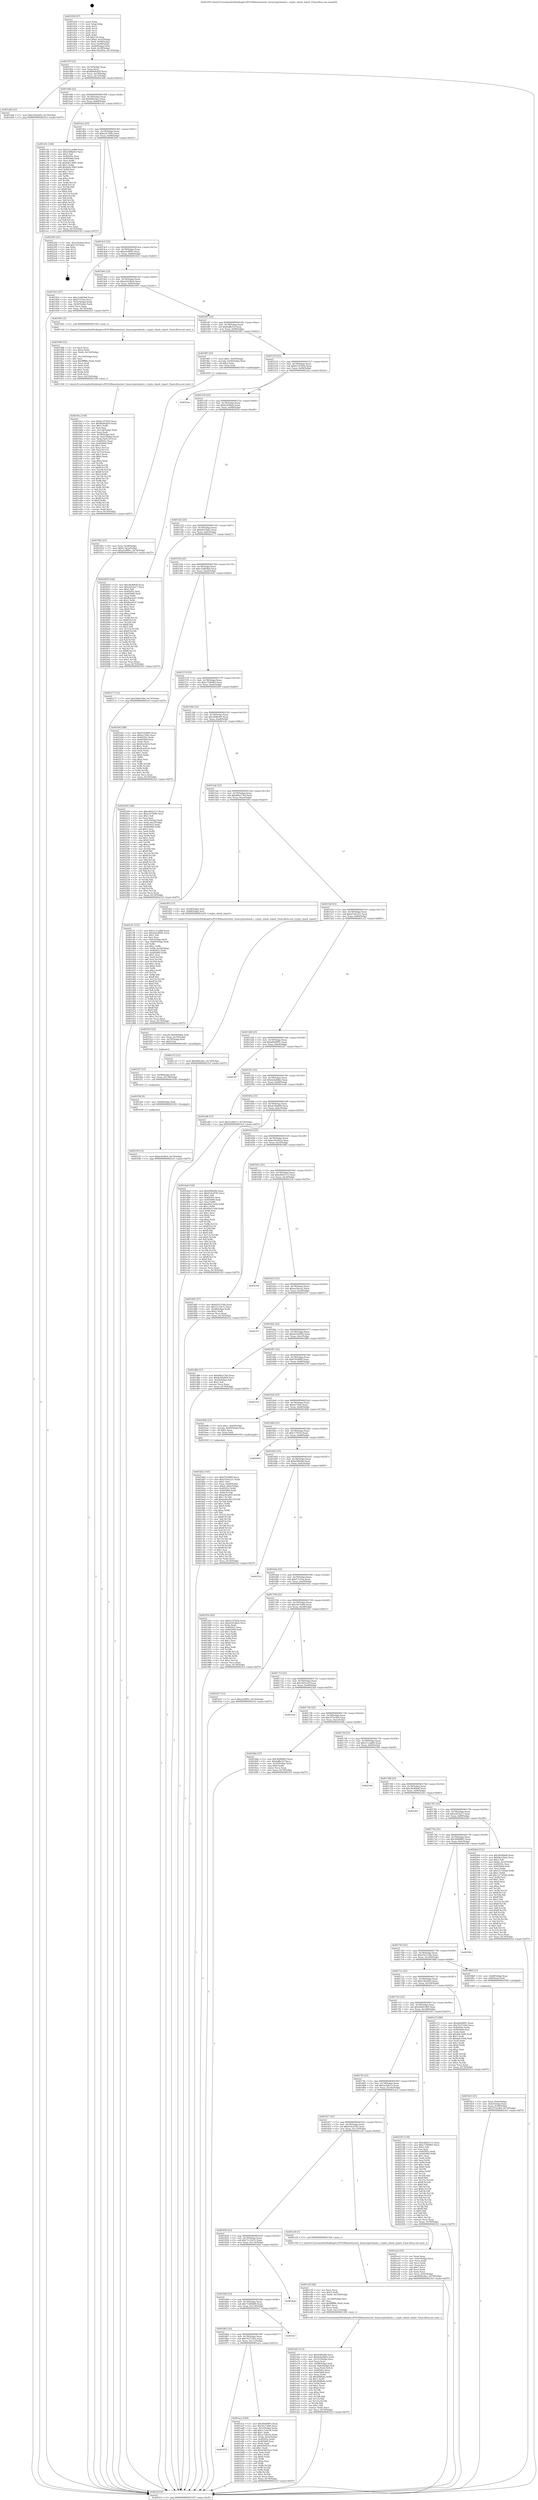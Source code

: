 digraph "0x401450" {
  label = "0x401450 (/mnt/c/Users/mathe/Desktop/tcc/POCII/binaries/extr_linuxcryptoshash.c_crypto_shash_report_Final-ollvm.out::main(0))"
  labelloc = "t"
  node[shape=record]

  Entry [label="",width=0.3,height=0.3,shape=circle,fillcolor=black,style=filled]
  "0x40147f" [label="{
     0x40147f [23]\l
     | [instrs]\l
     &nbsp;&nbsp;0x40147f \<+3\>: mov -0x74(%rbp),%eax\l
     &nbsp;&nbsp;0x401482 \<+2\>: mov %eax,%ecx\l
     &nbsp;&nbsp;0x401484 \<+6\>: sub $0x8b49e830,%ecx\l
     &nbsp;&nbsp;0x40148a \<+3\>: mov %eax,-0x78(%rbp)\l
     &nbsp;&nbsp;0x40148d \<+3\>: mov %ecx,-0x7c(%rbp)\l
     &nbsp;&nbsp;0x401490 \<+6\>: je 0000000000401a66 \<main+0x616\>\l
  }"]
  "0x401a66" [label="{
     0x401a66 [12]\l
     | [instrs]\l
     &nbsp;&nbsp;0x401a66 \<+7\>: movl $0x53fa2605,-0x74(%rbp)\l
     &nbsp;&nbsp;0x401a6d \<+5\>: jmp 00000000004023cf \<main+0xf7f\>\l
  }"]
  "0x401496" [label="{
     0x401496 [22]\l
     | [instrs]\l
     &nbsp;&nbsp;0x401496 \<+5\>: jmp 000000000040149b \<main+0x4b\>\l
     &nbsp;&nbsp;0x40149b \<+3\>: mov -0x78(%rbp),%eax\l
     &nbsp;&nbsp;0x40149e \<+5\>: sub $0x90facbec,%eax\l
     &nbsp;&nbsp;0x4014a3 \<+3\>: mov %eax,-0x80(%rbp)\l
     &nbsp;&nbsp;0x4014a6 \<+6\>: je 0000000000401c61 \<main+0x811\>\l
  }"]
  Exit [label="",width=0.3,height=0.3,shape=circle,fillcolor=black,style=filled,peripheries=2]
  "0x401c61" [label="{
     0x401c61 [144]\l
     | [instrs]\l
     &nbsp;&nbsp;0x401c61 \<+5\>: mov $0x211cad60,%eax\l
     &nbsp;&nbsp;0x401c66 \<+5\>: mov $0xcf286e63,%ecx\l
     &nbsp;&nbsp;0x401c6b \<+2\>: mov $0x1,%dl\l
     &nbsp;&nbsp;0x401c6d \<+7\>: mov 0x40505c,%esi\l
     &nbsp;&nbsp;0x401c74 \<+7\>: mov 0x405060,%edi\l
     &nbsp;&nbsp;0x401c7b \<+3\>: mov %esi,%r8d\l
     &nbsp;&nbsp;0x401c7e \<+7\>: sub $0x6ab13065,%r8d\l
     &nbsp;&nbsp;0x401c85 \<+4\>: sub $0x1,%r8d\l
     &nbsp;&nbsp;0x401c89 \<+7\>: add $0x6ab13065,%r8d\l
     &nbsp;&nbsp;0x401c90 \<+4\>: imul %r8d,%esi\l
     &nbsp;&nbsp;0x401c94 \<+3\>: and $0x1,%esi\l
     &nbsp;&nbsp;0x401c97 \<+3\>: cmp $0x0,%esi\l
     &nbsp;&nbsp;0x401c9a \<+4\>: sete %r9b\l
     &nbsp;&nbsp;0x401c9e \<+3\>: cmp $0xa,%edi\l
     &nbsp;&nbsp;0x401ca1 \<+4\>: setl %r10b\l
     &nbsp;&nbsp;0x401ca5 \<+3\>: mov %r9b,%r11b\l
     &nbsp;&nbsp;0x401ca8 \<+4\>: xor $0xff,%r11b\l
     &nbsp;&nbsp;0x401cac \<+3\>: mov %r10b,%bl\l
     &nbsp;&nbsp;0x401caf \<+3\>: xor $0xff,%bl\l
     &nbsp;&nbsp;0x401cb2 \<+3\>: xor $0x0,%dl\l
     &nbsp;&nbsp;0x401cb5 \<+3\>: mov %r11b,%r14b\l
     &nbsp;&nbsp;0x401cb8 \<+4\>: and $0x0,%r14b\l
     &nbsp;&nbsp;0x401cbc \<+3\>: and %dl,%r9b\l
     &nbsp;&nbsp;0x401cbf \<+3\>: mov %bl,%r15b\l
     &nbsp;&nbsp;0x401cc2 \<+4\>: and $0x0,%r15b\l
     &nbsp;&nbsp;0x401cc6 \<+3\>: and %dl,%r10b\l
     &nbsp;&nbsp;0x401cc9 \<+3\>: or %r9b,%r14b\l
     &nbsp;&nbsp;0x401ccc \<+3\>: or %r10b,%r15b\l
     &nbsp;&nbsp;0x401ccf \<+3\>: xor %r15b,%r14b\l
     &nbsp;&nbsp;0x401cd2 \<+3\>: or %bl,%r11b\l
     &nbsp;&nbsp;0x401cd5 \<+4\>: xor $0xff,%r11b\l
     &nbsp;&nbsp;0x401cd9 \<+3\>: or $0x0,%dl\l
     &nbsp;&nbsp;0x401cdc \<+3\>: and %dl,%r11b\l
     &nbsp;&nbsp;0x401cdf \<+3\>: or %r11b,%r14b\l
     &nbsp;&nbsp;0x401ce2 \<+4\>: test $0x1,%r14b\l
     &nbsp;&nbsp;0x401ce6 \<+3\>: cmovne %ecx,%eax\l
     &nbsp;&nbsp;0x401ce9 \<+3\>: mov %eax,-0x74(%rbp)\l
     &nbsp;&nbsp;0x401cec \<+5\>: jmp 00000000004023cf \<main+0xf7f\>\l
  }"]
  "0x4014ac" [label="{
     0x4014ac [25]\l
     | [instrs]\l
     &nbsp;&nbsp;0x4014ac \<+5\>: jmp 00000000004014b1 \<main+0x61\>\l
     &nbsp;&nbsp;0x4014b1 \<+3\>: mov -0x78(%rbp),%eax\l
     &nbsp;&nbsp;0x4014b4 \<+5\>: sub $0xa1b750fe,%eax\l
     &nbsp;&nbsp;0x4014b9 \<+6\>: mov %eax,-0x84(%rbp)\l
     &nbsp;&nbsp;0x4014bf \<+6\>: je 0000000000402295 \<main+0xe45\>\l
  }"]
  "0x401f3f" [label="{
     0x401f3f [12]\l
     | [instrs]\l
     &nbsp;&nbsp;0x401f3f \<+7\>: movl $0xbcfe98cb,-0x74(%rbp)\l
     &nbsp;&nbsp;0x401f46 \<+5\>: jmp 00000000004023cf \<main+0xf7f\>\l
  }"]
  "0x402295" [label="{
     0x402295 [21]\l
     | [instrs]\l
     &nbsp;&nbsp;0x402295 \<+3\>: mov -0x2c(%rbp),%eax\l
     &nbsp;&nbsp;0x402298 \<+7\>: add $0x118,%rsp\l
     &nbsp;&nbsp;0x40229f \<+1\>: pop %rbx\l
     &nbsp;&nbsp;0x4022a0 \<+2\>: pop %r12\l
     &nbsp;&nbsp;0x4022a2 \<+2\>: pop %r13\l
     &nbsp;&nbsp;0x4022a4 \<+2\>: pop %r14\l
     &nbsp;&nbsp;0x4022a6 \<+2\>: pop %r15\l
     &nbsp;&nbsp;0x4022a8 \<+1\>: pop %rbp\l
     &nbsp;&nbsp;0x4022a9 \<+1\>: ret\l
  }"]
  "0x4014c5" [label="{
     0x4014c5 [25]\l
     | [instrs]\l
     &nbsp;&nbsp;0x4014c5 \<+5\>: jmp 00000000004014ca \<main+0x7a\>\l
     &nbsp;&nbsp;0x4014ca \<+3\>: mov -0x78(%rbp),%eax\l
     &nbsp;&nbsp;0x4014cd \<+5\>: sub $0xa5cf8f91,%eax\l
     &nbsp;&nbsp;0x4014d2 \<+6\>: mov %eax,-0x88(%rbp)\l
     &nbsp;&nbsp;0x4014d8 \<+6\>: je 0000000000401923 \<main+0x4d3\>\l
  }"]
  "0x401f36" [label="{
     0x401f36 [9]\l
     | [instrs]\l
     &nbsp;&nbsp;0x401f36 \<+4\>: mov -0x68(%rbp),%rdi\l
     &nbsp;&nbsp;0x401f3a \<+5\>: call 0000000000401030 \<free@plt\>\l
     | [calls]\l
     &nbsp;&nbsp;0x401030 \{1\} (unknown)\l
  }"]
  "0x401923" [label="{
     0x401923 [27]\l
     | [instrs]\l
     &nbsp;&nbsp;0x401923 \<+5\>: mov $0xc3a8d3bd,%eax\l
     &nbsp;&nbsp;0x401928 \<+5\>: mov $0xf1151ba,%ecx\l
     &nbsp;&nbsp;0x40192d \<+3\>: mov -0x5c(%rbp),%edx\l
     &nbsp;&nbsp;0x401930 \<+3\>: cmp -0x50(%rbp),%edx\l
     &nbsp;&nbsp;0x401933 \<+3\>: cmovl %ecx,%eax\l
     &nbsp;&nbsp;0x401936 \<+3\>: mov %eax,-0x74(%rbp)\l
     &nbsp;&nbsp;0x401939 \<+5\>: jmp 00000000004023cf \<main+0xf7f\>\l
  }"]
  "0x4014de" [label="{
     0x4014de [25]\l
     | [instrs]\l
     &nbsp;&nbsp;0x4014de \<+5\>: jmp 00000000004014e3 \<main+0x93\>\l
     &nbsp;&nbsp;0x4014e3 \<+3\>: mov -0x78(%rbp),%eax\l
     &nbsp;&nbsp;0x4014e6 \<+5\>: sub $0xa5d1dba5,%eax\l
     &nbsp;&nbsp;0x4014eb \<+6\>: mov %eax,-0x8c(%rbp)\l
     &nbsp;&nbsp;0x4014f1 \<+6\>: je 0000000000401991 \<main+0x541\>\l
  }"]
  "0x401f27" [label="{
     0x401f27 [15]\l
     | [instrs]\l
     &nbsp;&nbsp;0x401f27 \<+4\>: mov -0x58(%rbp),%rdi\l
     &nbsp;&nbsp;0x401f2b \<+6\>: mov %eax,-0x130(%rbp)\l
     &nbsp;&nbsp;0x401f31 \<+5\>: call 0000000000401030 \<free@plt\>\l
     | [calls]\l
     &nbsp;&nbsp;0x401030 \{1\} (unknown)\l
  }"]
  "0x401991" [label="{
     0x401991 [5]\l
     | [instrs]\l
     &nbsp;&nbsp;0x401991 \<+5\>: call 0000000000401160 \<next_i\>\l
     | [calls]\l
     &nbsp;&nbsp;0x401160 \{1\} (/mnt/c/Users/mathe/Desktop/tcc/POCII/binaries/extr_linuxcryptoshash.c_crypto_shash_report_Final-ollvm.out::next_i)\l
  }"]
  "0x4014f7" [label="{
     0x4014f7 [25]\l
     | [instrs]\l
     &nbsp;&nbsp;0x4014f7 \<+5\>: jmp 00000000004014fc \<main+0xac\>\l
     &nbsp;&nbsp;0x4014fc \<+3\>: mov -0x78(%rbp),%eax\l
     &nbsp;&nbsp;0x4014ff \<+5\>: sub $0xbaffa31f,%eax\l
     &nbsp;&nbsp;0x401504 \<+6\>: mov %eax,-0x90(%rbp)\l
     &nbsp;&nbsp;0x40150a \<+6\>: je 00000000004018f5 \<main+0x4a5\>\l
  }"]
  "0x401f10" [label="{
     0x401f10 [23]\l
     | [instrs]\l
     &nbsp;&nbsp;0x401f10 \<+10\>: movabs $0x4030b6,%rdi\l
     &nbsp;&nbsp;0x401f1a \<+3\>: mov %eax,-0x70(%rbp)\l
     &nbsp;&nbsp;0x401f1d \<+3\>: mov -0x70(%rbp),%esi\l
     &nbsp;&nbsp;0x401f20 \<+2\>: mov $0x0,%al\l
     &nbsp;&nbsp;0x401f22 \<+5\>: call 0000000000401040 \<printf@plt\>\l
     | [calls]\l
     &nbsp;&nbsp;0x401040 \{1\} (unknown)\l
  }"]
  "0x4018f5" [label="{
     0x4018f5 [23]\l
     | [instrs]\l
     &nbsp;&nbsp;0x4018f5 \<+7\>: movl $0x1,-0x50(%rbp)\l
     &nbsp;&nbsp;0x4018fc \<+4\>: movslq -0x50(%rbp),%rax\l
     &nbsp;&nbsp;0x401900 \<+4\>: shl $0x2,%rax\l
     &nbsp;&nbsp;0x401904 \<+3\>: mov %rax,%rdi\l
     &nbsp;&nbsp;0x401907 \<+5\>: call 0000000000401050 \<malloc@plt\>\l
     | [calls]\l
     &nbsp;&nbsp;0x401050 \{1\} (unknown)\l
  }"]
  "0x401510" [label="{
     0x401510 [25]\l
     | [instrs]\l
     &nbsp;&nbsp;0x401510 \<+5\>: jmp 0000000000401515 \<main+0xc5\>\l
     &nbsp;&nbsp;0x401515 \<+3\>: mov -0x78(%rbp),%eax\l
     &nbsp;&nbsp;0x401518 \<+5\>: sub $0xbc107b56,%eax\l
     &nbsp;&nbsp;0x40151d \<+6\>: mov %eax,-0x94(%rbp)\l
     &nbsp;&nbsp;0x401523 \<+6\>: je 00000000004022aa \<main+0xe5a\>\l
  }"]
  "0x401e65" [label="{
     0x401e65 [113]\l
     | [instrs]\l
     &nbsp;&nbsp;0x401e65 \<+5\>: mov $0xd380a9b,%ecx\l
     &nbsp;&nbsp;0x401e6a \<+5\>: mov $0xda4a84b2,%edx\l
     &nbsp;&nbsp;0x401e6f \<+6\>: mov -0x12c(%rbp),%esi\l
     &nbsp;&nbsp;0x401e75 \<+3\>: imul %eax,%esi\l
     &nbsp;&nbsp;0x401e78 \<+4\>: mov -0x68(%rbp),%rdi\l
     &nbsp;&nbsp;0x401e7c \<+4\>: movslq -0x6c(%rbp),%r8\l
     &nbsp;&nbsp;0x401e80 \<+4\>: mov %esi,(%rdi,%r8,4)\l
     &nbsp;&nbsp;0x401e84 \<+7\>: mov 0x40505c,%eax\l
     &nbsp;&nbsp;0x401e8b \<+7\>: mov 0x405060,%esi\l
     &nbsp;&nbsp;0x401e92 \<+3\>: mov %eax,%r9d\l
     &nbsp;&nbsp;0x401e95 \<+7\>: sub $0x498fa8a,%r9d\l
     &nbsp;&nbsp;0x401e9c \<+4\>: sub $0x1,%r9d\l
     &nbsp;&nbsp;0x401ea0 \<+7\>: add $0x498fa8a,%r9d\l
     &nbsp;&nbsp;0x401ea7 \<+4\>: imul %r9d,%eax\l
     &nbsp;&nbsp;0x401eab \<+3\>: and $0x1,%eax\l
     &nbsp;&nbsp;0x401eae \<+3\>: cmp $0x0,%eax\l
     &nbsp;&nbsp;0x401eb1 \<+4\>: sete %r10b\l
     &nbsp;&nbsp;0x401eb5 \<+3\>: cmp $0xa,%esi\l
     &nbsp;&nbsp;0x401eb8 \<+4\>: setl %r11b\l
     &nbsp;&nbsp;0x401ebc \<+3\>: mov %r10b,%bl\l
     &nbsp;&nbsp;0x401ebf \<+3\>: and %r11b,%bl\l
     &nbsp;&nbsp;0x401ec2 \<+3\>: xor %r11b,%r10b\l
     &nbsp;&nbsp;0x401ec5 \<+3\>: or %r10b,%bl\l
     &nbsp;&nbsp;0x401ec8 \<+3\>: test $0x1,%bl\l
     &nbsp;&nbsp;0x401ecb \<+3\>: cmovne %edx,%ecx\l
     &nbsp;&nbsp;0x401ece \<+3\>: mov %ecx,-0x74(%rbp)\l
     &nbsp;&nbsp;0x401ed1 \<+5\>: jmp 00000000004023cf \<main+0xf7f\>\l
  }"]
  "0x4022aa" [label="{
     0x4022aa\l
  }", style=dashed]
  "0x401529" [label="{
     0x401529 [25]\l
     | [instrs]\l
     &nbsp;&nbsp;0x401529 \<+5\>: jmp 000000000040152e \<main+0xde\>\l
     &nbsp;&nbsp;0x40152e \<+3\>: mov -0x78(%rbp),%eax\l
     &nbsp;&nbsp;0x401531 \<+5\>: sub $0xbcfe98cb,%eax\l
     &nbsp;&nbsp;0x401536 \<+6\>: mov %eax,-0x98(%rbp)\l
     &nbsp;&nbsp;0x40153c \<+6\>: je 0000000000402050 \<main+0xc00\>\l
  }"]
  "0x401e39" [label="{
     0x401e39 [44]\l
     | [instrs]\l
     &nbsp;&nbsp;0x401e39 \<+2\>: xor %ecx,%ecx\l
     &nbsp;&nbsp;0x401e3b \<+5\>: mov $0x2,%edx\l
     &nbsp;&nbsp;0x401e40 \<+6\>: mov %edx,-0x128(%rbp)\l
     &nbsp;&nbsp;0x401e46 \<+1\>: cltd\l
     &nbsp;&nbsp;0x401e47 \<+6\>: mov -0x128(%rbp),%esi\l
     &nbsp;&nbsp;0x401e4d \<+2\>: idiv %esi\l
     &nbsp;&nbsp;0x401e4f \<+6\>: imul $0xfffffffe,%edx,%edx\l
     &nbsp;&nbsp;0x401e55 \<+3\>: sub $0x1,%ecx\l
     &nbsp;&nbsp;0x401e58 \<+2\>: sub %ecx,%edx\l
     &nbsp;&nbsp;0x401e5a \<+6\>: mov %edx,-0x12c(%rbp)\l
     &nbsp;&nbsp;0x401e60 \<+5\>: call 0000000000401160 \<next_i\>\l
     | [calls]\l
     &nbsp;&nbsp;0x401160 \{1\} (/mnt/c/Users/mathe/Desktop/tcc/POCII/binaries/extr_linuxcryptoshash.c_crypto_shash_report_Final-ollvm.out::next_i)\l
  }"]
  "0x402050" [label="{
     0x402050 [144]\l
     | [instrs]\l
     &nbsp;&nbsp;0x402050 \<+5\>: mov $0x28c80b4f,%eax\l
     &nbsp;&nbsp;0x402055 \<+5\>: mov $0x2af1da17,%ecx\l
     &nbsp;&nbsp;0x40205a \<+2\>: mov $0x1,%dl\l
     &nbsp;&nbsp;0x40205c \<+7\>: mov 0x40505c,%esi\l
     &nbsp;&nbsp;0x402063 \<+7\>: mov 0x405060,%edi\l
     &nbsp;&nbsp;0x40206a \<+3\>: mov %esi,%r8d\l
     &nbsp;&nbsp;0x40206d \<+7\>: sub $0xf8ae9c47,%r8d\l
     &nbsp;&nbsp;0x402074 \<+4\>: sub $0x1,%r8d\l
     &nbsp;&nbsp;0x402078 \<+7\>: add $0xf8ae9c47,%r8d\l
     &nbsp;&nbsp;0x40207f \<+4\>: imul %r8d,%esi\l
     &nbsp;&nbsp;0x402083 \<+3\>: and $0x1,%esi\l
     &nbsp;&nbsp;0x402086 \<+3\>: cmp $0x0,%esi\l
     &nbsp;&nbsp;0x402089 \<+4\>: sete %r9b\l
     &nbsp;&nbsp;0x40208d \<+3\>: cmp $0xa,%edi\l
     &nbsp;&nbsp;0x402090 \<+4\>: setl %r10b\l
     &nbsp;&nbsp;0x402094 \<+3\>: mov %r9b,%r11b\l
     &nbsp;&nbsp;0x402097 \<+4\>: xor $0xff,%r11b\l
     &nbsp;&nbsp;0x40209b \<+3\>: mov %r10b,%bl\l
     &nbsp;&nbsp;0x40209e \<+3\>: xor $0xff,%bl\l
     &nbsp;&nbsp;0x4020a1 \<+3\>: xor $0x1,%dl\l
     &nbsp;&nbsp;0x4020a4 \<+3\>: mov %r11b,%r14b\l
     &nbsp;&nbsp;0x4020a7 \<+4\>: and $0xff,%r14b\l
     &nbsp;&nbsp;0x4020ab \<+3\>: and %dl,%r9b\l
     &nbsp;&nbsp;0x4020ae \<+3\>: mov %bl,%r15b\l
     &nbsp;&nbsp;0x4020b1 \<+4\>: and $0xff,%r15b\l
     &nbsp;&nbsp;0x4020b5 \<+3\>: and %dl,%r10b\l
     &nbsp;&nbsp;0x4020b8 \<+3\>: or %r9b,%r14b\l
     &nbsp;&nbsp;0x4020bb \<+3\>: or %r10b,%r15b\l
     &nbsp;&nbsp;0x4020be \<+3\>: xor %r15b,%r14b\l
     &nbsp;&nbsp;0x4020c1 \<+3\>: or %bl,%r11b\l
     &nbsp;&nbsp;0x4020c4 \<+4\>: xor $0xff,%r11b\l
     &nbsp;&nbsp;0x4020c8 \<+3\>: or $0x1,%dl\l
     &nbsp;&nbsp;0x4020cb \<+3\>: and %dl,%r11b\l
     &nbsp;&nbsp;0x4020ce \<+3\>: or %r11b,%r14b\l
     &nbsp;&nbsp;0x4020d1 \<+4\>: test $0x1,%r14b\l
     &nbsp;&nbsp;0x4020d5 \<+3\>: cmovne %ecx,%eax\l
     &nbsp;&nbsp;0x4020d8 \<+3\>: mov %eax,-0x74(%rbp)\l
     &nbsp;&nbsp;0x4020db \<+5\>: jmp 00000000004023cf \<main+0xf7f\>\l
  }"]
  "0x401542" [label="{
     0x401542 [25]\l
     | [instrs]\l
     &nbsp;&nbsp;0x401542 \<+5\>: jmp 0000000000401547 \<main+0xf7\>\l
     &nbsp;&nbsp;0x401547 \<+3\>: mov -0x78(%rbp),%eax\l
     &nbsp;&nbsp;0x40154a \<+5\>: sub $0xbfe15bdc,%eax\l
     &nbsp;&nbsp;0x40154f \<+6\>: mov %eax,-0x9c(%rbp)\l
     &nbsp;&nbsp;0x401555 \<+6\>: je 0000000000402177 \<main+0xd27\>\l
  }"]
  "0x401bb2" [label="{
     0x401bb2 [163]\l
     | [instrs]\l
     &nbsp;&nbsp;0x401bb2 \<+5\>: mov $0xf7d34f09,%ecx\l
     &nbsp;&nbsp;0x401bb7 \<+5\>: mov $0xd7e6e221,%edx\l
     &nbsp;&nbsp;0x401bbc \<+3\>: mov $0x1,%sil\l
     &nbsp;&nbsp;0x401bbf \<+4\>: mov %rax,-0x68(%rbp)\l
     &nbsp;&nbsp;0x401bc3 \<+7\>: movl $0x0,-0x6c(%rbp)\l
     &nbsp;&nbsp;0x401bca \<+8\>: mov 0x40505c,%r8d\l
     &nbsp;&nbsp;0x401bd2 \<+8\>: mov 0x405060,%r9d\l
     &nbsp;&nbsp;0x401bda \<+3\>: mov %r8d,%r10d\l
     &nbsp;&nbsp;0x401bdd \<+7\>: sub $0xac8ea403,%r10d\l
     &nbsp;&nbsp;0x401be4 \<+4\>: sub $0x1,%r10d\l
     &nbsp;&nbsp;0x401be8 \<+7\>: add $0xac8ea403,%r10d\l
     &nbsp;&nbsp;0x401bef \<+4\>: imul %r10d,%r8d\l
     &nbsp;&nbsp;0x401bf3 \<+4\>: and $0x1,%r8d\l
     &nbsp;&nbsp;0x401bf7 \<+4\>: cmp $0x0,%r8d\l
     &nbsp;&nbsp;0x401bfb \<+4\>: sete %r11b\l
     &nbsp;&nbsp;0x401bff \<+4\>: cmp $0xa,%r9d\l
     &nbsp;&nbsp;0x401c03 \<+3\>: setl %bl\l
     &nbsp;&nbsp;0x401c06 \<+3\>: mov %r11b,%r14b\l
     &nbsp;&nbsp;0x401c09 \<+4\>: xor $0xff,%r14b\l
     &nbsp;&nbsp;0x401c0d \<+3\>: mov %bl,%r15b\l
     &nbsp;&nbsp;0x401c10 \<+4\>: xor $0xff,%r15b\l
     &nbsp;&nbsp;0x401c14 \<+4\>: xor $0x1,%sil\l
     &nbsp;&nbsp;0x401c18 \<+3\>: mov %r14b,%r12b\l
     &nbsp;&nbsp;0x401c1b \<+4\>: and $0xff,%r12b\l
     &nbsp;&nbsp;0x401c1f \<+3\>: and %sil,%r11b\l
     &nbsp;&nbsp;0x401c22 \<+3\>: mov %r15b,%r13b\l
     &nbsp;&nbsp;0x401c25 \<+4\>: and $0xff,%r13b\l
     &nbsp;&nbsp;0x401c29 \<+3\>: and %sil,%bl\l
     &nbsp;&nbsp;0x401c2c \<+3\>: or %r11b,%r12b\l
     &nbsp;&nbsp;0x401c2f \<+3\>: or %bl,%r13b\l
     &nbsp;&nbsp;0x401c32 \<+3\>: xor %r13b,%r12b\l
     &nbsp;&nbsp;0x401c35 \<+3\>: or %r15b,%r14b\l
     &nbsp;&nbsp;0x401c38 \<+4\>: xor $0xff,%r14b\l
     &nbsp;&nbsp;0x401c3c \<+4\>: or $0x1,%sil\l
     &nbsp;&nbsp;0x401c40 \<+3\>: and %sil,%r14b\l
     &nbsp;&nbsp;0x401c43 \<+3\>: or %r14b,%r12b\l
     &nbsp;&nbsp;0x401c46 \<+4\>: test $0x1,%r12b\l
     &nbsp;&nbsp;0x401c4a \<+3\>: cmovne %edx,%ecx\l
     &nbsp;&nbsp;0x401c4d \<+3\>: mov %ecx,-0x74(%rbp)\l
     &nbsp;&nbsp;0x401c50 \<+5\>: jmp 00000000004023cf \<main+0xf7f\>\l
  }"]
  "0x402177" [label="{
     0x402177 [12]\l
     | [instrs]\l
     &nbsp;&nbsp;0x402177 \<+7\>: movl $0x5bbd19b0,-0x74(%rbp)\l
     &nbsp;&nbsp;0x40217e \<+5\>: jmp 00000000004023cf \<main+0xf7f\>\l
  }"]
  "0x40155b" [label="{
     0x40155b [25]\l
     | [instrs]\l
     &nbsp;&nbsp;0x40155b \<+5\>: jmp 0000000000401560 \<main+0x110\>\l
     &nbsp;&nbsp;0x401560 \<+3\>: mov -0x78(%rbp),%eax\l
     &nbsp;&nbsp;0x401563 \<+5\>: sub $0xc3a8d3bd,%eax\l
     &nbsp;&nbsp;0x401568 \<+6\>: mov %eax,-0xa0(%rbp)\l
     &nbsp;&nbsp;0x40156e \<+6\>: je 0000000000401b43 \<main+0x6f3\>\l
  }"]
  "0x40187b" [label="{
     0x40187b\l
  }", style=dashed]
  "0x401b43" [label="{
     0x401b43 [88]\l
     | [instrs]\l
     &nbsp;&nbsp;0x401b43 \<+5\>: mov $0xf7d34f09,%eax\l
     &nbsp;&nbsp;0x401b48 \<+5\>: mov $0x4e726fc,%ecx\l
     &nbsp;&nbsp;0x401b4d \<+7\>: mov 0x40505c,%edx\l
     &nbsp;&nbsp;0x401b54 \<+7\>: mov 0x405060,%esi\l
     &nbsp;&nbsp;0x401b5b \<+2\>: mov %edx,%edi\l
     &nbsp;&nbsp;0x401b5d \<+6\>: sub $0x8ceefe34,%edi\l
     &nbsp;&nbsp;0x401b63 \<+3\>: sub $0x1,%edi\l
     &nbsp;&nbsp;0x401b66 \<+6\>: add $0x8ceefe34,%edi\l
     &nbsp;&nbsp;0x401b6c \<+3\>: imul %edi,%edx\l
     &nbsp;&nbsp;0x401b6f \<+3\>: and $0x1,%edx\l
     &nbsp;&nbsp;0x401b72 \<+3\>: cmp $0x0,%edx\l
     &nbsp;&nbsp;0x401b75 \<+4\>: sete %r8b\l
     &nbsp;&nbsp;0x401b79 \<+3\>: cmp $0xa,%esi\l
     &nbsp;&nbsp;0x401b7c \<+4\>: setl %r9b\l
     &nbsp;&nbsp;0x401b80 \<+3\>: mov %r8b,%r10b\l
     &nbsp;&nbsp;0x401b83 \<+3\>: and %r9b,%r10b\l
     &nbsp;&nbsp;0x401b86 \<+3\>: xor %r9b,%r8b\l
     &nbsp;&nbsp;0x401b89 \<+3\>: or %r8b,%r10b\l
     &nbsp;&nbsp;0x401b8c \<+4\>: test $0x1,%r10b\l
     &nbsp;&nbsp;0x401b90 \<+3\>: cmovne %ecx,%eax\l
     &nbsp;&nbsp;0x401b93 \<+3\>: mov %eax,-0x74(%rbp)\l
     &nbsp;&nbsp;0x401b96 \<+5\>: jmp 00000000004023cf \<main+0xf7f\>\l
  }"]
  "0x401574" [label="{
     0x401574 [25]\l
     | [instrs]\l
     &nbsp;&nbsp;0x401574 \<+5\>: jmp 0000000000401579 \<main+0x129\>\l
     &nbsp;&nbsp;0x401579 \<+3\>: mov -0x78(%rbp),%eax\l
     &nbsp;&nbsp;0x40157c \<+5\>: sub $0xc7260d63,%eax\l
     &nbsp;&nbsp;0x401581 \<+6\>: mov %eax,-0xa4(%rbp)\l
     &nbsp;&nbsp;0x401587 \<+6\>: je 0000000000402209 \<main+0xdb9\>\l
  }"]
  "0x401aca" [label="{
     0x401aca [109]\l
     | [instrs]\l
     &nbsp;&nbsp;0x401aca \<+5\>: mov $0xd9e68f91,%eax\l
     &nbsp;&nbsp;0x401acf \<+5\>: mov $0x1be7afbd,%ecx\l
     &nbsp;&nbsp;0x401ad4 \<+3\>: mov -0x5c(%rbp),%edx\l
     &nbsp;&nbsp;0x401ad7 \<+6\>: add $0xcc7abc54,%edx\l
     &nbsp;&nbsp;0x401add \<+3\>: add $0x1,%edx\l
     &nbsp;&nbsp;0x401ae0 \<+6\>: sub $0xcc7abc54,%edx\l
     &nbsp;&nbsp;0x401ae6 \<+3\>: mov %edx,-0x5c(%rbp)\l
     &nbsp;&nbsp;0x401ae9 \<+7\>: mov 0x40505c,%edx\l
     &nbsp;&nbsp;0x401af0 \<+7\>: mov 0x405060,%esi\l
     &nbsp;&nbsp;0x401af7 \<+2\>: mov %edx,%edi\l
     &nbsp;&nbsp;0x401af9 \<+6\>: sub $0x434d32ce,%edi\l
     &nbsp;&nbsp;0x401aff \<+3\>: sub $0x1,%edi\l
     &nbsp;&nbsp;0x401b02 \<+6\>: add $0x434d32ce,%edi\l
     &nbsp;&nbsp;0x401b08 \<+3\>: imul %edi,%edx\l
     &nbsp;&nbsp;0x401b0b \<+3\>: and $0x1,%edx\l
     &nbsp;&nbsp;0x401b0e \<+3\>: cmp $0x0,%edx\l
     &nbsp;&nbsp;0x401b11 \<+4\>: sete %r8b\l
     &nbsp;&nbsp;0x401b15 \<+3\>: cmp $0xa,%esi\l
     &nbsp;&nbsp;0x401b18 \<+4\>: setl %r9b\l
     &nbsp;&nbsp;0x401b1c \<+3\>: mov %r8b,%r10b\l
     &nbsp;&nbsp;0x401b1f \<+3\>: and %r9b,%r10b\l
     &nbsp;&nbsp;0x401b22 \<+3\>: xor %r9b,%r8b\l
     &nbsp;&nbsp;0x401b25 \<+3\>: or %r8b,%r10b\l
     &nbsp;&nbsp;0x401b28 \<+4\>: test $0x1,%r10b\l
     &nbsp;&nbsp;0x401b2c \<+3\>: cmovne %ecx,%eax\l
     &nbsp;&nbsp;0x401b2f \<+3\>: mov %eax,-0x74(%rbp)\l
     &nbsp;&nbsp;0x401b32 \<+5\>: jmp 00000000004023cf \<main+0xf7f\>\l
  }"]
  "0x402209" [label="{
     0x402209 [140]\l
     | [instrs]\l
     &nbsp;&nbsp;0x402209 \<+5\>: mov $0xe40a5113,%eax\l
     &nbsp;&nbsp;0x40220e \<+5\>: mov $0xa1b750fe,%ecx\l
     &nbsp;&nbsp;0x402213 \<+2\>: mov $0x1,%dl\l
     &nbsp;&nbsp;0x402215 \<+2\>: xor %esi,%esi\l
     &nbsp;&nbsp;0x402217 \<+3\>: mov -0x3c(%rbp),%edi\l
     &nbsp;&nbsp;0x40221a \<+3\>: mov %edi,-0x2c(%rbp)\l
     &nbsp;&nbsp;0x40221d \<+7\>: mov 0x40505c,%edi\l
     &nbsp;&nbsp;0x402224 \<+8\>: mov 0x405060,%r8d\l
     &nbsp;&nbsp;0x40222c \<+3\>: sub $0x1,%esi\l
     &nbsp;&nbsp;0x40222f \<+3\>: mov %edi,%r9d\l
     &nbsp;&nbsp;0x402232 \<+3\>: add %esi,%r9d\l
     &nbsp;&nbsp;0x402235 \<+4\>: imul %r9d,%edi\l
     &nbsp;&nbsp;0x402239 \<+3\>: and $0x1,%edi\l
     &nbsp;&nbsp;0x40223c \<+3\>: cmp $0x0,%edi\l
     &nbsp;&nbsp;0x40223f \<+4\>: sete %r10b\l
     &nbsp;&nbsp;0x402243 \<+4\>: cmp $0xa,%r8d\l
     &nbsp;&nbsp;0x402247 \<+4\>: setl %r11b\l
     &nbsp;&nbsp;0x40224b \<+3\>: mov %r10b,%bl\l
     &nbsp;&nbsp;0x40224e \<+3\>: xor $0xff,%bl\l
     &nbsp;&nbsp;0x402251 \<+3\>: mov %r11b,%r14b\l
     &nbsp;&nbsp;0x402254 \<+4\>: xor $0xff,%r14b\l
     &nbsp;&nbsp;0x402258 \<+3\>: xor $0x1,%dl\l
     &nbsp;&nbsp;0x40225b \<+3\>: mov %bl,%r15b\l
     &nbsp;&nbsp;0x40225e \<+4\>: and $0xff,%r15b\l
     &nbsp;&nbsp;0x402262 \<+3\>: and %dl,%r10b\l
     &nbsp;&nbsp;0x402265 \<+3\>: mov %r14b,%r12b\l
     &nbsp;&nbsp;0x402268 \<+4\>: and $0xff,%r12b\l
     &nbsp;&nbsp;0x40226c \<+3\>: and %dl,%r11b\l
     &nbsp;&nbsp;0x40226f \<+3\>: or %r10b,%r15b\l
     &nbsp;&nbsp;0x402272 \<+3\>: or %r11b,%r12b\l
     &nbsp;&nbsp;0x402275 \<+3\>: xor %r12b,%r15b\l
     &nbsp;&nbsp;0x402278 \<+3\>: or %r14b,%bl\l
     &nbsp;&nbsp;0x40227b \<+3\>: xor $0xff,%bl\l
     &nbsp;&nbsp;0x40227e \<+3\>: or $0x1,%dl\l
     &nbsp;&nbsp;0x402281 \<+2\>: and %dl,%bl\l
     &nbsp;&nbsp;0x402283 \<+3\>: or %bl,%r15b\l
     &nbsp;&nbsp;0x402286 \<+4\>: test $0x1,%r15b\l
     &nbsp;&nbsp;0x40228a \<+3\>: cmovne %ecx,%eax\l
     &nbsp;&nbsp;0x40228d \<+3\>: mov %eax,-0x74(%rbp)\l
     &nbsp;&nbsp;0x402290 \<+5\>: jmp 00000000004023cf \<main+0xf7f\>\l
  }"]
  "0x40158d" [label="{
     0x40158d [25]\l
     | [instrs]\l
     &nbsp;&nbsp;0x40158d \<+5\>: jmp 0000000000401592 \<main+0x142\>\l
     &nbsp;&nbsp;0x401592 \<+3\>: mov -0x78(%rbp),%eax\l
     &nbsp;&nbsp;0x401595 \<+5\>: sub $0xcf286e63,%eax\l
     &nbsp;&nbsp;0x40159a \<+6\>: mov %eax,-0xa8(%rbp)\l
     &nbsp;&nbsp;0x4015a0 \<+6\>: je 0000000000401cf1 \<main+0x8a1\>\l
  }"]
  "0x401862" [label="{
     0x401862 [25]\l
     | [instrs]\l
     &nbsp;&nbsp;0x401862 \<+5\>: jmp 0000000000401867 \<main+0x417\>\l
     &nbsp;&nbsp;0x401867 \<+3\>: mov -0x78(%rbp),%eax\l
     &nbsp;&nbsp;0x40186a \<+5\>: sub $0x7627230a,%eax\l
     &nbsp;&nbsp;0x40186f \<+6\>: mov %eax,-0x11c(%rbp)\l
     &nbsp;&nbsp;0x401875 \<+6\>: je 0000000000401aca \<main+0x67a\>\l
  }"]
  "0x401cf1" [label="{
     0x401cf1 [152]\l
     | [instrs]\l
     &nbsp;&nbsp;0x401cf1 \<+5\>: mov $0x211cad60,%eax\l
     &nbsp;&nbsp;0x401cf6 \<+5\>: mov $0xeb3ed092,%ecx\l
     &nbsp;&nbsp;0x401cfb \<+2\>: mov $0x1,%dl\l
     &nbsp;&nbsp;0x401cfd \<+2\>: xor %esi,%esi\l
     &nbsp;&nbsp;0x401cff \<+3\>: mov -0x6c(%rbp),%edi\l
     &nbsp;&nbsp;0x401d02 \<+3\>: cmp -0x60(%rbp),%edi\l
     &nbsp;&nbsp;0x401d05 \<+4\>: setl %r8b\l
     &nbsp;&nbsp;0x401d09 \<+4\>: and $0x1,%r8b\l
     &nbsp;&nbsp;0x401d0d \<+4\>: mov %r8b,-0x2d(%rbp)\l
     &nbsp;&nbsp;0x401d11 \<+7\>: mov 0x40505c,%edi\l
     &nbsp;&nbsp;0x401d18 \<+8\>: mov 0x405060,%r9d\l
     &nbsp;&nbsp;0x401d20 \<+3\>: sub $0x1,%esi\l
     &nbsp;&nbsp;0x401d23 \<+3\>: mov %edi,%r10d\l
     &nbsp;&nbsp;0x401d26 \<+3\>: add %esi,%r10d\l
     &nbsp;&nbsp;0x401d29 \<+4\>: imul %r10d,%edi\l
     &nbsp;&nbsp;0x401d2d \<+3\>: and $0x1,%edi\l
     &nbsp;&nbsp;0x401d30 \<+3\>: cmp $0x0,%edi\l
     &nbsp;&nbsp;0x401d33 \<+4\>: sete %r8b\l
     &nbsp;&nbsp;0x401d37 \<+4\>: cmp $0xa,%r9d\l
     &nbsp;&nbsp;0x401d3b \<+4\>: setl %r11b\l
     &nbsp;&nbsp;0x401d3f \<+3\>: mov %r8b,%bl\l
     &nbsp;&nbsp;0x401d42 \<+3\>: xor $0xff,%bl\l
     &nbsp;&nbsp;0x401d45 \<+3\>: mov %r11b,%r14b\l
     &nbsp;&nbsp;0x401d48 \<+4\>: xor $0xff,%r14b\l
     &nbsp;&nbsp;0x401d4c \<+3\>: xor $0x0,%dl\l
     &nbsp;&nbsp;0x401d4f \<+3\>: mov %bl,%r15b\l
     &nbsp;&nbsp;0x401d52 \<+4\>: and $0x0,%r15b\l
     &nbsp;&nbsp;0x401d56 \<+3\>: and %dl,%r8b\l
     &nbsp;&nbsp;0x401d59 \<+3\>: mov %r14b,%r12b\l
     &nbsp;&nbsp;0x401d5c \<+4\>: and $0x0,%r12b\l
     &nbsp;&nbsp;0x401d60 \<+3\>: and %dl,%r11b\l
     &nbsp;&nbsp;0x401d63 \<+3\>: or %r8b,%r15b\l
     &nbsp;&nbsp;0x401d66 \<+3\>: or %r11b,%r12b\l
     &nbsp;&nbsp;0x401d69 \<+3\>: xor %r12b,%r15b\l
     &nbsp;&nbsp;0x401d6c \<+3\>: or %r14b,%bl\l
     &nbsp;&nbsp;0x401d6f \<+3\>: xor $0xff,%bl\l
     &nbsp;&nbsp;0x401d72 \<+3\>: or $0x0,%dl\l
     &nbsp;&nbsp;0x401d75 \<+2\>: and %dl,%bl\l
     &nbsp;&nbsp;0x401d77 \<+3\>: or %bl,%r15b\l
     &nbsp;&nbsp;0x401d7a \<+4\>: test $0x1,%r15b\l
     &nbsp;&nbsp;0x401d7e \<+3\>: cmovne %ecx,%eax\l
     &nbsp;&nbsp;0x401d81 \<+3\>: mov %eax,-0x74(%rbp)\l
     &nbsp;&nbsp;0x401d84 \<+5\>: jmp 00000000004023cf \<main+0xf7f\>\l
  }"]
  "0x4015a6" [label="{
     0x4015a6 [25]\l
     | [instrs]\l
     &nbsp;&nbsp;0x4015a6 \<+5\>: jmp 00000000004015ab \<main+0x15b\>\l
     &nbsp;&nbsp;0x4015ab \<+3\>: mov -0x78(%rbp),%eax\l
     &nbsp;&nbsp;0x4015ae \<+5\>: sub $0xd60c274d,%eax\l
     &nbsp;&nbsp;0x4015b3 \<+6\>: mov %eax,-0xac(%rbp)\l
     &nbsp;&nbsp;0x4015b9 \<+6\>: je 0000000000401f03 \<main+0xab3\>\l
  }"]
  "0x401fe7" [label="{
     0x401fe7\l
  }", style=dashed]
  "0x401f03" [label="{
     0x401f03 [13]\l
     | [instrs]\l
     &nbsp;&nbsp;0x401f03 \<+4\>: mov -0x58(%rbp),%rdi\l
     &nbsp;&nbsp;0x401f07 \<+4\>: mov -0x68(%rbp),%rsi\l
     &nbsp;&nbsp;0x401f0b \<+5\>: call 0000000000401420 \<crypto_shash_report\>\l
     | [calls]\l
     &nbsp;&nbsp;0x401420 \{1\} (/mnt/c/Users/mathe/Desktop/tcc/POCII/binaries/extr_linuxcryptoshash.c_crypto_shash_report_Final-ollvm.out::crypto_shash_report)\l
  }"]
  "0x4015bf" [label="{
     0x4015bf [25]\l
     | [instrs]\l
     &nbsp;&nbsp;0x4015bf \<+5\>: jmp 00000000004015c4 \<main+0x174\>\l
     &nbsp;&nbsp;0x4015c4 \<+3\>: mov -0x78(%rbp),%eax\l
     &nbsp;&nbsp;0x4015c7 \<+5\>: sub $0xd7e6e221,%eax\l
     &nbsp;&nbsp;0x4015cc \<+6\>: mov %eax,-0xb0(%rbp)\l
     &nbsp;&nbsp;0x4015d2 \<+6\>: je 0000000000401c55 \<main+0x805\>\l
  }"]
  "0x401849" [label="{
     0x401849 [25]\l
     | [instrs]\l
     &nbsp;&nbsp;0x401849 \<+5\>: jmp 000000000040184e \<main+0x3fe\>\l
     &nbsp;&nbsp;0x40184e \<+3\>: mov -0x78(%rbp),%eax\l
     &nbsp;&nbsp;0x401851 \<+5\>: sub $0x71d69d90,%eax\l
     &nbsp;&nbsp;0x401856 \<+6\>: mov %eax,-0x118(%rbp)\l
     &nbsp;&nbsp;0x40185c \<+6\>: je 0000000000401fe7 \<main+0xb97\>\l
  }"]
  "0x401c55" [label="{
     0x401c55 [12]\l
     | [instrs]\l
     &nbsp;&nbsp;0x401c55 \<+7\>: movl $0x90facbec,-0x74(%rbp)\l
     &nbsp;&nbsp;0x401c5c \<+5\>: jmp 00000000004023cf \<main+0xf7f\>\l
  }"]
  "0x4015d8" [label="{
     0x4015d8 [25]\l
     | [instrs]\l
     &nbsp;&nbsp;0x4015d8 \<+5\>: jmp 00000000004015dd \<main+0x18d\>\l
     &nbsp;&nbsp;0x4015dd \<+3\>: mov -0x78(%rbp),%eax\l
     &nbsp;&nbsp;0x4015e0 \<+5\>: sub $0xd9e68f91,%eax\l
     &nbsp;&nbsp;0x4015e5 \<+6\>: mov %eax,-0xb4(%rbp)\l
     &nbsp;&nbsp;0x4015eb \<+6\>: je 00000000004022f7 \<main+0xea7\>\l
  }"]
  "0x4018a0" [label="{
     0x4018a0\l
  }", style=dashed]
  "0x4022f7" [label="{
     0x4022f7\l
  }", style=dashed]
  "0x4015f1" [label="{
     0x4015f1 [25]\l
     | [instrs]\l
     &nbsp;&nbsp;0x4015f1 \<+5\>: jmp 00000000004015f6 \<main+0x1a6\>\l
     &nbsp;&nbsp;0x4015f6 \<+3\>: mov -0x78(%rbp),%eax\l
     &nbsp;&nbsp;0x4015f9 \<+5\>: sub $0xda4a84b2,%eax\l
     &nbsp;&nbsp;0x4015fe \<+6\>: mov %eax,-0xb8(%rbp)\l
     &nbsp;&nbsp;0x401604 \<+6\>: je 0000000000401ed6 \<main+0xa86\>\l
  }"]
  "0x401830" [label="{
     0x401830 [25]\l
     | [instrs]\l
     &nbsp;&nbsp;0x401830 \<+5\>: jmp 0000000000401835 \<main+0x3e5\>\l
     &nbsp;&nbsp;0x401835 \<+3\>: mov -0x78(%rbp),%eax\l
     &nbsp;&nbsp;0x401838 \<+5\>: sub $0x71c33e7c,%eax\l
     &nbsp;&nbsp;0x40183d \<+6\>: mov %eax,-0x114(%rbp)\l
     &nbsp;&nbsp;0x401843 \<+6\>: je 00000000004018a0 \<main+0x450\>\l
  }"]
  "0x401ed6" [label="{
     0x401ed6 [12]\l
     | [instrs]\l
     &nbsp;&nbsp;0x401ed6 \<+7\>: movl $0x5e2bfe13,-0x74(%rbp)\l
     &nbsp;&nbsp;0x401edd \<+5\>: jmp 00000000004023cf \<main+0xf7f\>\l
  }"]
  "0x40160a" [label="{
     0x40160a [25]\l
     | [instrs]\l
     &nbsp;&nbsp;0x40160a \<+5\>: jmp 000000000040160f \<main+0x1bf\>\l
     &nbsp;&nbsp;0x40160f \<+3\>: mov -0x78(%rbp),%eax\l
     &nbsp;&nbsp;0x401612 \<+5\>: sub $0xdc58a894,%eax\l
     &nbsp;&nbsp;0x401617 \<+6\>: mov %eax,-0xbc(%rbp)\l
     &nbsp;&nbsp;0x40161d \<+6\>: je 0000000000401da4 \<main+0x954\>\l
  }"]
  "0x401e34" [label="{
     0x401e34 [5]\l
     | [instrs]\l
     &nbsp;&nbsp;0x401e34 \<+5\>: call 0000000000401160 \<next_i\>\l
     | [calls]\l
     &nbsp;&nbsp;0x401160 \{1\} (/mnt/c/Users/mathe/Desktop/tcc/POCII/binaries/extr_linuxcryptoshash.c_crypto_shash_report_Final-ollvm.out::next_i)\l
  }"]
  "0x401da4" [label="{
     0x401da4 [144]\l
     | [instrs]\l
     &nbsp;&nbsp;0x401da4 \<+5\>: mov $0xd380a9b,%eax\l
     &nbsp;&nbsp;0x401da9 \<+5\>: mov $0x614cd782,%ecx\l
     &nbsp;&nbsp;0x401dae \<+2\>: mov $0x1,%dl\l
     &nbsp;&nbsp;0x401db0 \<+7\>: mov 0x40505c,%esi\l
     &nbsp;&nbsp;0x401db7 \<+7\>: mov 0x405060,%edi\l
     &nbsp;&nbsp;0x401dbe \<+3\>: mov %esi,%r8d\l
     &nbsp;&nbsp;0x401dc1 \<+7\>: add $0x49a51e04,%r8d\l
     &nbsp;&nbsp;0x401dc8 \<+4\>: sub $0x1,%r8d\l
     &nbsp;&nbsp;0x401dcc \<+7\>: sub $0x49a51e04,%r8d\l
     &nbsp;&nbsp;0x401dd3 \<+4\>: imul %r8d,%esi\l
     &nbsp;&nbsp;0x401dd7 \<+3\>: and $0x1,%esi\l
     &nbsp;&nbsp;0x401dda \<+3\>: cmp $0x0,%esi\l
     &nbsp;&nbsp;0x401ddd \<+4\>: sete %r9b\l
     &nbsp;&nbsp;0x401de1 \<+3\>: cmp $0xa,%edi\l
     &nbsp;&nbsp;0x401de4 \<+4\>: setl %r10b\l
     &nbsp;&nbsp;0x401de8 \<+3\>: mov %r9b,%r11b\l
     &nbsp;&nbsp;0x401deb \<+4\>: xor $0xff,%r11b\l
     &nbsp;&nbsp;0x401def \<+3\>: mov %r10b,%bl\l
     &nbsp;&nbsp;0x401df2 \<+3\>: xor $0xff,%bl\l
     &nbsp;&nbsp;0x401df5 \<+3\>: xor $0x0,%dl\l
     &nbsp;&nbsp;0x401df8 \<+3\>: mov %r11b,%r14b\l
     &nbsp;&nbsp;0x401dfb \<+4\>: and $0x0,%r14b\l
     &nbsp;&nbsp;0x401dff \<+3\>: and %dl,%r9b\l
     &nbsp;&nbsp;0x401e02 \<+3\>: mov %bl,%r15b\l
     &nbsp;&nbsp;0x401e05 \<+4\>: and $0x0,%r15b\l
     &nbsp;&nbsp;0x401e09 \<+3\>: and %dl,%r10b\l
     &nbsp;&nbsp;0x401e0c \<+3\>: or %r9b,%r14b\l
     &nbsp;&nbsp;0x401e0f \<+3\>: or %r10b,%r15b\l
     &nbsp;&nbsp;0x401e12 \<+3\>: xor %r15b,%r14b\l
     &nbsp;&nbsp;0x401e15 \<+3\>: or %bl,%r11b\l
     &nbsp;&nbsp;0x401e18 \<+4\>: xor $0xff,%r11b\l
     &nbsp;&nbsp;0x401e1c \<+3\>: or $0x0,%dl\l
     &nbsp;&nbsp;0x401e1f \<+3\>: and %dl,%r11b\l
     &nbsp;&nbsp;0x401e22 \<+3\>: or %r11b,%r14b\l
     &nbsp;&nbsp;0x401e25 \<+4\>: test $0x1,%r14b\l
     &nbsp;&nbsp;0x401e29 \<+3\>: cmovne %ecx,%eax\l
     &nbsp;&nbsp;0x401e2c \<+3\>: mov %eax,-0x74(%rbp)\l
     &nbsp;&nbsp;0x401e2f \<+5\>: jmp 00000000004023cf \<main+0xf7f\>\l
  }"]
  "0x401623" [label="{
     0x401623 [25]\l
     | [instrs]\l
     &nbsp;&nbsp;0x401623 \<+5\>: jmp 0000000000401628 \<main+0x1d8\>\l
     &nbsp;&nbsp;0x401628 \<+3\>: mov -0x78(%rbp),%eax\l
     &nbsp;&nbsp;0x40162b \<+5\>: sub $0xe34e2b5a,%eax\l
     &nbsp;&nbsp;0x401630 \<+6\>: mov %eax,-0xc0(%rbp)\l
     &nbsp;&nbsp;0x401636 \<+6\>: je 0000000000401885 \<main+0x435\>\l
  }"]
  "0x401817" [label="{
     0x401817 [25]\l
     | [instrs]\l
     &nbsp;&nbsp;0x401817 \<+5\>: jmp 000000000040181c \<main+0x3cc\>\l
     &nbsp;&nbsp;0x40181c \<+3\>: mov -0x78(%rbp),%eax\l
     &nbsp;&nbsp;0x40181f \<+5\>: sub $0x614cd782,%eax\l
     &nbsp;&nbsp;0x401824 \<+6\>: mov %eax,-0x110(%rbp)\l
     &nbsp;&nbsp;0x40182a \<+6\>: je 0000000000401e34 \<main+0x9e4\>\l
  }"]
  "0x401885" [label="{
     0x401885 [27]\l
     | [instrs]\l
     &nbsp;&nbsp;0x401885 \<+5\>: mov $0x4161518a,%eax\l
     &nbsp;&nbsp;0x40188a \<+5\>: mov $0x71c33e7c,%ecx\l
     &nbsp;&nbsp;0x40188f \<+3\>: mov -0x38(%rbp),%edx\l
     &nbsp;&nbsp;0x401892 \<+3\>: cmp $0x2,%edx\l
     &nbsp;&nbsp;0x401895 \<+3\>: cmovne %ecx,%eax\l
     &nbsp;&nbsp;0x401898 \<+3\>: mov %eax,-0x74(%rbp)\l
     &nbsp;&nbsp;0x40189b \<+5\>: jmp 00000000004023cf \<main+0xf7f\>\l
  }"]
  "0x40163c" [label="{
     0x40163c [25]\l
     | [instrs]\l
     &nbsp;&nbsp;0x40163c \<+5\>: jmp 0000000000401641 \<main+0x1f1\>\l
     &nbsp;&nbsp;0x401641 \<+3\>: mov -0x78(%rbp),%eax\l
     &nbsp;&nbsp;0x401644 \<+5\>: sub $0xe40a5113,%eax\l
     &nbsp;&nbsp;0x401649 \<+6\>: mov %eax,-0xc4(%rbp)\l
     &nbsp;&nbsp;0x40164f \<+6\>: je 00000000004023c8 \<main+0xf78\>\l
  }"]
  "0x4023cf" [label="{
     0x4023cf [5]\l
     | [instrs]\l
     &nbsp;&nbsp;0x4023cf \<+5\>: jmp 000000000040147f \<main+0x2f\>\l
  }"]
  "0x401450" [label="{
     0x401450 [47]\l
     | [instrs]\l
     &nbsp;&nbsp;0x401450 \<+1\>: push %rbp\l
     &nbsp;&nbsp;0x401451 \<+3\>: mov %rsp,%rbp\l
     &nbsp;&nbsp;0x401454 \<+2\>: push %r15\l
     &nbsp;&nbsp;0x401456 \<+2\>: push %r14\l
     &nbsp;&nbsp;0x401458 \<+2\>: push %r13\l
     &nbsp;&nbsp;0x40145a \<+2\>: push %r12\l
     &nbsp;&nbsp;0x40145c \<+1\>: push %rbx\l
     &nbsp;&nbsp;0x40145d \<+7\>: sub $0x118,%rsp\l
     &nbsp;&nbsp;0x401464 \<+7\>: movl $0x0,-0x3c(%rbp)\l
     &nbsp;&nbsp;0x40146b \<+3\>: mov %edi,-0x40(%rbp)\l
     &nbsp;&nbsp;0x40146e \<+4\>: mov %rsi,-0x48(%rbp)\l
     &nbsp;&nbsp;0x401472 \<+3\>: mov -0x40(%rbp),%edi\l
     &nbsp;&nbsp;0x401475 \<+3\>: mov %edi,-0x38(%rbp)\l
     &nbsp;&nbsp;0x401478 \<+7\>: movl $0xe34e2b5a,-0x74(%rbp)\l
  }"]
  "0x401ee2" [label="{
     0x401ee2 [33]\l
     | [instrs]\l
     &nbsp;&nbsp;0x401ee2 \<+2\>: xor %eax,%eax\l
     &nbsp;&nbsp;0x401ee4 \<+3\>: mov -0x6c(%rbp),%ecx\l
     &nbsp;&nbsp;0x401ee7 \<+2\>: mov %eax,%edx\l
     &nbsp;&nbsp;0x401ee9 \<+2\>: sub %ecx,%edx\l
     &nbsp;&nbsp;0x401eeb \<+2\>: mov %eax,%ecx\l
     &nbsp;&nbsp;0x401eed \<+3\>: sub $0x1,%ecx\l
     &nbsp;&nbsp;0x401ef0 \<+2\>: add %ecx,%edx\l
     &nbsp;&nbsp;0x401ef2 \<+2\>: sub %edx,%eax\l
     &nbsp;&nbsp;0x401ef4 \<+3\>: mov %eax,-0x6c(%rbp)\l
     &nbsp;&nbsp;0x401ef7 \<+7\>: movl $0x90facbec,-0x74(%rbp)\l
     &nbsp;&nbsp;0x401efe \<+5\>: jmp 00000000004023cf \<main+0xf7f\>\l
  }"]
  "0x4023c8" [label="{
     0x4023c8\l
  }", style=dashed]
  "0x401655" [label="{
     0x401655 [25]\l
     | [instrs]\l
     &nbsp;&nbsp;0x401655 \<+5\>: jmp 000000000040165a \<main+0x20a\>\l
     &nbsp;&nbsp;0x40165a \<+3\>: mov -0x78(%rbp),%eax\l
     &nbsp;&nbsp;0x40165d \<+5\>: sub $0xea24ecac,%eax\l
     &nbsp;&nbsp;0x401662 \<+6\>: mov %eax,-0xc8(%rbp)\l
     &nbsp;&nbsp;0x401668 \<+6\>: je 0000000000401f57 \<main+0xb07\>\l
  }"]
  "0x4017fe" [label="{
     0x4017fe [25]\l
     | [instrs]\l
     &nbsp;&nbsp;0x4017fe \<+5\>: jmp 0000000000401803 \<main+0x3b3\>\l
     &nbsp;&nbsp;0x401803 \<+3\>: mov -0x78(%rbp),%eax\l
     &nbsp;&nbsp;0x401806 \<+5\>: sub $0x5e2bfe13,%eax\l
     &nbsp;&nbsp;0x40180b \<+6\>: mov %eax,-0x10c(%rbp)\l
     &nbsp;&nbsp;0x401811 \<+6\>: je 0000000000401ee2 \<main+0xa92\>\l
  }"]
  "0x401f57" [label="{
     0x401f57\l
  }", style=dashed]
  "0x40166e" [label="{
     0x40166e [25]\l
     | [instrs]\l
     &nbsp;&nbsp;0x40166e \<+5\>: jmp 0000000000401673 \<main+0x223\>\l
     &nbsp;&nbsp;0x401673 \<+3\>: mov -0x78(%rbp),%eax\l
     &nbsp;&nbsp;0x401676 \<+5\>: sub $0xeb3ed092,%eax\l
     &nbsp;&nbsp;0x40167b \<+6\>: mov %eax,-0xcc(%rbp)\l
     &nbsp;&nbsp;0x401681 \<+6\>: je 0000000000401d89 \<main+0x939\>\l
  }"]
  "0x402183" [label="{
     0x402183 [134]\l
     | [instrs]\l
     &nbsp;&nbsp;0x402183 \<+5\>: mov $0xe40a5113,%eax\l
     &nbsp;&nbsp;0x402188 \<+5\>: mov $0xc7260d63,%ecx\l
     &nbsp;&nbsp;0x40218d \<+2\>: mov $0x1,%dl\l
     &nbsp;&nbsp;0x40218f \<+2\>: xor %esi,%esi\l
     &nbsp;&nbsp;0x402191 \<+7\>: mov 0x40505c,%edi\l
     &nbsp;&nbsp;0x402198 \<+8\>: mov 0x405060,%r8d\l
     &nbsp;&nbsp;0x4021a0 \<+3\>: sub $0x1,%esi\l
     &nbsp;&nbsp;0x4021a3 \<+3\>: mov %edi,%r9d\l
     &nbsp;&nbsp;0x4021a6 \<+3\>: add %esi,%r9d\l
     &nbsp;&nbsp;0x4021a9 \<+4\>: imul %r9d,%edi\l
     &nbsp;&nbsp;0x4021ad \<+3\>: and $0x1,%edi\l
     &nbsp;&nbsp;0x4021b0 \<+3\>: cmp $0x0,%edi\l
     &nbsp;&nbsp;0x4021b3 \<+4\>: sete %r10b\l
     &nbsp;&nbsp;0x4021b7 \<+4\>: cmp $0xa,%r8d\l
     &nbsp;&nbsp;0x4021bb \<+4\>: setl %r11b\l
     &nbsp;&nbsp;0x4021bf \<+3\>: mov %r10b,%bl\l
     &nbsp;&nbsp;0x4021c2 \<+3\>: xor $0xff,%bl\l
     &nbsp;&nbsp;0x4021c5 \<+3\>: mov %r11b,%r14b\l
     &nbsp;&nbsp;0x4021c8 \<+4\>: xor $0xff,%r14b\l
     &nbsp;&nbsp;0x4021cc \<+3\>: xor $0x0,%dl\l
     &nbsp;&nbsp;0x4021cf \<+3\>: mov %bl,%r15b\l
     &nbsp;&nbsp;0x4021d2 \<+4\>: and $0x0,%r15b\l
     &nbsp;&nbsp;0x4021d6 \<+3\>: and %dl,%r10b\l
     &nbsp;&nbsp;0x4021d9 \<+3\>: mov %r14b,%r12b\l
     &nbsp;&nbsp;0x4021dc \<+4\>: and $0x0,%r12b\l
     &nbsp;&nbsp;0x4021e0 \<+3\>: and %dl,%r11b\l
     &nbsp;&nbsp;0x4021e3 \<+3\>: or %r10b,%r15b\l
     &nbsp;&nbsp;0x4021e6 \<+3\>: or %r11b,%r12b\l
     &nbsp;&nbsp;0x4021e9 \<+3\>: xor %r12b,%r15b\l
     &nbsp;&nbsp;0x4021ec \<+3\>: or %r14b,%bl\l
     &nbsp;&nbsp;0x4021ef \<+3\>: xor $0xff,%bl\l
     &nbsp;&nbsp;0x4021f2 \<+3\>: or $0x0,%dl\l
     &nbsp;&nbsp;0x4021f5 \<+2\>: and %dl,%bl\l
     &nbsp;&nbsp;0x4021f7 \<+3\>: or %bl,%r15b\l
     &nbsp;&nbsp;0x4021fa \<+4\>: test $0x1,%r15b\l
     &nbsp;&nbsp;0x4021fe \<+3\>: cmovne %ecx,%eax\l
     &nbsp;&nbsp;0x402201 \<+3\>: mov %eax,-0x74(%rbp)\l
     &nbsp;&nbsp;0x402204 \<+5\>: jmp 00000000004023cf \<main+0xf7f\>\l
  }"]
  "0x401d89" [label="{
     0x401d89 [27]\l
     | [instrs]\l
     &nbsp;&nbsp;0x401d89 \<+5\>: mov $0xd60c274d,%eax\l
     &nbsp;&nbsp;0x401d8e \<+5\>: mov $0xdc58a894,%ecx\l
     &nbsp;&nbsp;0x401d93 \<+3\>: mov -0x2d(%rbp),%dl\l
     &nbsp;&nbsp;0x401d96 \<+3\>: test $0x1,%dl\l
     &nbsp;&nbsp;0x401d99 \<+3\>: cmovne %ecx,%eax\l
     &nbsp;&nbsp;0x401d9c \<+3\>: mov %eax,-0x74(%rbp)\l
     &nbsp;&nbsp;0x401d9f \<+5\>: jmp 00000000004023cf \<main+0xf7f\>\l
  }"]
  "0x401687" [label="{
     0x401687 [25]\l
     | [instrs]\l
     &nbsp;&nbsp;0x401687 \<+5\>: jmp 000000000040168c \<main+0x23c\>\l
     &nbsp;&nbsp;0x40168c \<+3\>: mov -0x78(%rbp),%eax\l
     &nbsp;&nbsp;0x40168f \<+5\>: sub $0xf7d34f09,%eax\l
     &nbsp;&nbsp;0x401694 \<+6\>: mov %eax,-0xd0(%rbp)\l
     &nbsp;&nbsp;0x40169a \<+6\>: je 0000000000402318 \<main+0xec8\>\l
  }"]
  "0x4017e5" [label="{
     0x4017e5 [25]\l
     | [instrs]\l
     &nbsp;&nbsp;0x4017e5 \<+5\>: jmp 00000000004017ea \<main+0x39a\>\l
     &nbsp;&nbsp;0x4017ea \<+3\>: mov -0x78(%rbp),%eax\l
     &nbsp;&nbsp;0x4017ed \<+5\>: sub $0x5bbd19b0,%eax\l
     &nbsp;&nbsp;0x4017f2 \<+6\>: mov %eax,-0x108(%rbp)\l
     &nbsp;&nbsp;0x4017f8 \<+6\>: je 0000000000402183 \<main+0xd33\>\l
  }"]
  "0x402318" [label="{
     0x402318\l
  }", style=dashed]
  "0x4016a0" [label="{
     0x4016a0 [25]\l
     | [instrs]\l
     &nbsp;&nbsp;0x4016a0 \<+5\>: jmp 00000000004016a5 \<main+0x255\>\l
     &nbsp;&nbsp;0x4016a5 \<+3\>: mov -0x78(%rbp),%eax\l
     &nbsp;&nbsp;0x4016a8 \<+5\>: sub $0x4e726fc,%eax\l
     &nbsp;&nbsp;0x4016ad \<+6\>: mov %eax,-0xd4(%rbp)\l
     &nbsp;&nbsp;0x4016b3 \<+6\>: je 0000000000401b9b \<main+0x74b\>\l
  }"]
  "0x401a72" [label="{
     0x401a72 [88]\l
     | [instrs]\l
     &nbsp;&nbsp;0x401a72 \<+5\>: mov $0xd9e68f91,%eax\l
     &nbsp;&nbsp;0x401a77 \<+5\>: mov $0x7627230a,%ecx\l
     &nbsp;&nbsp;0x401a7c \<+7\>: mov 0x40505c,%edx\l
     &nbsp;&nbsp;0x401a83 \<+7\>: mov 0x405060,%esi\l
     &nbsp;&nbsp;0x401a8a \<+2\>: mov %edx,%edi\l
     &nbsp;&nbsp;0x401a8c \<+6\>: add $0xdefc1b9d,%edi\l
     &nbsp;&nbsp;0x401a92 \<+3\>: sub $0x1,%edi\l
     &nbsp;&nbsp;0x401a95 \<+6\>: sub $0xdefc1b9d,%edi\l
     &nbsp;&nbsp;0x401a9b \<+3\>: imul %edi,%edx\l
     &nbsp;&nbsp;0x401a9e \<+3\>: and $0x1,%edx\l
     &nbsp;&nbsp;0x401aa1 \<+3\>: cmp $0x0,%edx\l
     &nbsp;&nbsp;0x401aa4 \<+4\>: sete %r8b\l
     &nbsp;&nbsp;0x401aa8 \<+3\>: cmp $0xa,%esi\l
     &nbsp;&nbsp;0x401aab \<+4\>: setl %r9b\l
     &nbsp;&nbsp;0x401aaf \<+3\>: mov %r8b,%r10b\l
     &nbsp;&nbsp;0x401ab2 \<+3\>: and %r9b,%r10b\l
     &nbsp;&nbsp;0x401ab5 \<+3\>: xor %r9b,%r8b\l
     &nbsp;&nbsp;0x401ab8 \<+3\>: or %r8b,%r10b\l
     &nbsp;&nbsp;0x401abb \<+4\>: test $0x1,%r10b\l
     &nbsp;&nbsp;0x401abf \<+3\>: cmovne %ecx,%eax\l
     &nbsp;&nbsp;0x401ac2 \<+3\>: mov %eax,-0x74(%rbp)\l
     &nbsp;&nbsp;0x401ac5 \<+5\>: jmp 00000000004023cf \<main+0xf7f\>\l
  }"]
  "0x401b9b" [label="{
     0x401b9b [23]\l
     | [instrs]\l
     &nbsp;&nbsp;0x401b9b \<+7\>: movl $0x1,-0x60(%rbp)\l
     &nbsp;&nbsp;0x401ba2 \<+4\>: movslq -0x60(%rbp),%rax\l
     &nbsp;&nbsp;0x401ba6 \<+4\>: shl $0x2,%rax\l
     &nbsp;&nbsp;0x401baa \<+3\>: mov %rax,%rdi\l
     &nbsp;&nbsp;0x401bad \<+5\>: call 0000000000401050 \<malloc@plt\>\l
     | [calls]\l
     &nbsp;&nbsp;0x401050 \{1\} (unknown)\l
  }"]
  "0x4016b9" [label="{
     0x4016b9 [25]\l
     | [instrs]\l
     &nbsp;&nbsp;0x4016b9 \<+5\>: jmp 00000000004016be \<main+0x26e\>\l
     &nbsp;&nbsp;0x4016be \<+3\>: mov -0x78(%rbp),%eax\l
     &nbsp;&nbsp;0x4016c1 \<+5\>: sub $0x7c7f163,%eax\l
     &nbsp;&nbsp;0x4016c6 \<+6\>: mov %eax,-0xd8(%rbp)\l
     &nbsp;&nbsp;0x4016cc \<+6\>: je 0000000000402044 \<main+0xbf4\>\l
  }"]
  "0x4019ca" [label="{
     0x4019ca [156]\l
     | [instrs]\l
     &nbsp;&nbsp;0x4019ca \<+5\>: mov $0xbc107b56,%ecx\l
     &nbsp;&nbsp;0x4019cf \<+5\>: mov $0x8b49e830,%edx\l
     &nbsp;&nbsp;0x4019d4 \<+3\>: mov $0x1,%r8b\l
     &nbsp;&nbsp;0x4019d7 \<+2\>: xor %esi,%esi\l
     &nbsp;&nbsp;0x4019d9 \<+6\>: mov -0x124(%rbp),%edi\l
     &nbsp;&nbsp;0x4019df \<+3\>: imul %eax,%edi\l
     &nbsp;&nbsp;0x4019e2 \<+4\>: mov -0x58(%rbp),%r9\l
     &nbsp;&nbsp;0x4019e6 \<+4\>: movslq -0x5c(%rbp),%r10\l
     &nbsp;&nbsp;0x4019ea \<+4\>: mov %edi,(%r9,%r10,4)\l
     &nbsp;&nbsp;0x4019ee \<+7\>: mov 0x40505c,%eax\l
     &nbsp;&nbsp;0x4019f5 \<+7\>: mov 0x405060,%edi\l
     &nbsp;&nbsp;0x4019fc \<+3\>: sub $0x1,%esi\l
     &nbsp;&nbsp;0x4019ff \<+3\>: mov %eax,%r11d\l
     &nbsp;&nbsp;0x401a02 \<+3\>: add %esi,%r11d\l
     &nbsp;&nbsp;0x401a05 \<+4\>: imul %r11d,%eax\l
     &nbsp;&nbsp;0x401a09 \<+3\>: and $0x1,%eax\l
     &nbsp;&nbsp;0x401a0c \<+3\>: cmp $0x0,%eax\l
     &nbsp;&nbsp;0x401a0f \<+3\>: sete %bl\l
     &nbsp;&nbsp;0x401a12 \<+3\>: cmp $0xa,%edi\l
     &nbsp;&nbsp;0x401a15 \<+4\>: setl %r14b\l
     &nbsp;&nbsp;0x401a19 \<+3\>: mov %bl,%r15b\l
     &nbsp;&nbsp;0x401a1c \<+4\>: xor $0xff,%r15b\l
     &nbsp;&nbsp;0x401a20 \<+3\>: mov %r14b,%r12b\l
     &nbsp;&nbsp;0x401a23 \<+4\>: xor $0xff,%r12b\l
     &nbsp;&nbsp;0x401a27 \<+4\>: xor $0x0,%r8b\l
     &nbsp;&nbsp;0x401a2b \<+3\>: mov %r15b,%r13b\l
     &nbsp;&nbsp;0x401a2e \<+4\>: and $0x0,%r13b\l
     &nbsp;&nbsp;0x401a32 \<+3\>: and %r8b,%bl\l
     &nbsp;&nbsp;0x401a35 \<+3\>: mov %r12b,%al\l
     &nbsp;&nbsp;0x401a38 \<+2\>: and $0x0,%al\l
     &nbsp;&nbsp;0x401a3a \<+3\>: and %r8b,%r14b\l
     &nbsp;&nbsp;0x401a3d \<+3\>: or %bl,%r13b\l
     &nbsp;&nbsp;0x401a40 \<+3\>: or %r14b,%al\l
     &nbsp;&nbsp;0x401a43 \<+3\>: xor %al,%r13b\l
     &nbsp;&nbsp;0x401a46 \<+3\>: or %r12b,%r15b\l
     &nbsp;&nbsp;0x401a49 \<+4\>: xor $0xff,%r15b\l
     &nbsp;&nbsp;0x401a4d \<+4\>: or $0x0,%r8b\l
     &nbsp;&nbsp;0x401a51 \<+3\>: and %r8b,%r15b\l
     &nbsp;&nbsp;0x401a54 \<+3\>: or %r15b,%r13b\l
     &nbsp;&nbsp;0x401a57 \<+4\>: test $0x1,%r13b\l
     &nbsp;&nbsp;0x401a5b \<+3\>: cmovne %edx,%ecx\l
     &nbsp;&nbsp;0x401a5e \<+3\>: mov %ecx,-0x74(%rbp)\l
     &nbsp;&nbsp;0x401a61 \<+5\>: jmp 00000000004023cf \<main+0xf7f\>\l
  }"]
  "0x402044" [label="{
     0x402044\l
  }", style=dashed]
  "0x4016d2" [label="{
     0x4016d2 [25]\l
     | [instrs]\l
     &nbsp;&nbsp;0x4016d2 \<+5\>: jmp 00000000004016d7 \<main+0x287\>\l
     &nbsp;&nbsp;0x4016d7 \<+3\>: mov -0x78(%rbp),%eax\l
     &nbsp;&nbsp;0x4016da \<+5\>: sub $0xd380a9b,%eax\l
     &nbsp;&nbsp;0x4016df \<+6\>: mov %eax,-0xdc(%rbp)\l
     &nbsp;&nbsp;0x4016e5 \<+6\>: je 0000000000402352 \<main+0xf02\>\l
  }"]
  "0x401996" [label="{
     0x401996 [52]\l
     | [instrs]\l
     &nbsp;&nbsp;0x401996 \<+2\>: xor %ecx,%ecx\l
     &nbsp;&nbsp;0x401998 \<+5\>: mov $0x2,%edx\l
     &nbsp;&nbsp;0x40199d \<+6\>: mov %edx,-0x120(%rbp)\l
     &nbsp;&nbsp;0x4019a3 \<+1\>: cltd\l
     &nbsp;&nbsp;0x4019a4 \<+6\>: mov -0x120(%rbp),%esi\l
     &nbsp;&nbsp;0x4019aa \<+2\>: idiv %esi\l
     &nbsp;&nbsp;0x4019ac \<+6\>: imul $0xfffffffe,%edx,%edx\l
     &nbsp;&nbsp;0x4019b2 \<+2\>: mov %ecx,%edi\l
     &nbsp;&nbsp;0x4019b4 \<+2\>: sub %edx,%edi\l
     &nbsp;&nbsp;0x4019b6 \<+2\>: mov %ecx,%edx\l
     &nbsp;&nbsp;0x4019b8 \<+3\>: sub $0x1,%edx\l
     &nbsp;&nbsp;0x4019bb \<+2\>: add %edx,%edi\l
     &nbsp;&nbsp;0x4019bd \<+2\>: sub %edi,%ecx\l
     &nbsp;&nbsp;0x4019bf \<+6\>: mov %ecx,-0x124(%rbp)\l
     &nbsp;&nbsp;0x4019c5 \<+5\>: call 0000000000401160 \<next_i\>\l
     | [calls]\l
     &nbsp;&nbsp;0x401160 \{1\} (/mnt/c/Users/mathe/Desktop/tcc/POCII/binaries/extr_linuxcryptoshash.c_crypto_shash_report_Final-ollvm.out::next_i)\l
  }"]
  "0x402352" [label="{
     0x402352\l
  }", style=dashed]
  "0x4016eb" [label="{
     0x4016eb [25]\l
     | [instrs]\l
     &nbsp;&nbsp;0x4016eb \<+5\>: jmp 00000000004016f0 \<main+0x2a0\>\l
     &nbsp;&nbsp;0x4016f0 \<+3\>: mov -0x78(%rbp),%eax\l
     &nbsp;&nbsp;0x4016f3 \<+5\>: sub $0xf1151ba,%eax\l
     &nbsp;&nbsp;0x4016f8 \<+6\>: mov %eax,-0xe0(%rbp)\l
     &nbsp;&nbsp;0x4016fe \<+6\>: je 000000000040193e \<main+0x4ee\>\l
  }"]
  "0x40190c" [label="{
     0x40190c [23]\l
     | [instrs]\l
     &nbsp;&nbsp;0x40190c \<+4\>: mov %rax,-0x58(%rbp)\l
     &nbsp;&nbsp;0x401910 \<+7\>: movl $0x0,-0x5c(%rbp)\l
     &nbsp;&nbsp;0x401917 \<+7\>: movl $0xa5cf8f91,-0x74(%rbp)\l
     &nbsp;&nbsp;0x40191e \<+5\>: jmp 00000000004023cf \<main+0xf7f\>\l
  }"]
  "0x40193e" [label="{
     0x40193e [83]\l
     | [instrs]\l
     &nbsp;&nbsp;0x40193e \<+5\>: mov $0xbc107b56,%eax\l
     &nbsp;&nbsp;0x401943 \<+5\>: mov $0xa5d1dba5,%ecx\l
     &nbsp;&nbsp;0x401948 \<+2\>: xor %edx,%edx\l
     &nbsp;&nbsp;0x40194a \<+7\>: mov 0x40505c,%esi\l
     &nbsp;&nbsp;0x401951 \<+7\>: mov 0x405060,%edi\l
     &nbsp;&nbsp;0x401958 \<+3\>: sub $0x1,%edx\l
     &nbsp;&nbsp;0x40195b \<+3\>: mov %esi,%r8d\l
     &nbsp;&nbsp;0x40195e \<+3\>: add %edx,%r8d\l
     &nbsp;&nbsp;0x401961 \<+4\>: imul %r8d,%esi\l
     &nbsp;&nbsp;0x401965 \<+3\>: and $0x1,%esi\l
     &nbsp;&nbsp;0x401968 \<+3\>: cmp $0x0,%esi\l
     &nbsp;&nbsp;0x40196b \<+4\>: sete %r9b\l
     &nbsp;&nbsp;0x40196f \<+3\>: cmp $0xa,%edi\l
     &nbsp;&nbsp;0x401972 \<+4\>: setl %r10b\l
     &nbsp;&nbsp;0x401976 \<+3\>: mov %r9b,%r11b\l
     &nbsp;&nbsp;0x401979 \<+3\>: and %r10b,%r11b\l
     &nbsp;&nbsp;0x40197c \<+3\>: xor %r10b,%r9b\l
     &nbsp;&nbsp;0x40197f \<+3\>: or %r9b,%r11b\l
     &nbsp;&nbsp;0x401982 \<+4\>: test $0x1,%r11b\l
     &nbsp;&nbsp;0x401986 \<+3\>: cmovne %ecx,%eax\l
     &nbsp;&nbsp;0x401989 \<+3\>: mov %eax,-0x74(%rbp)\l
     &nbsp;&nbsp;0x40198c \<+5\>: jmp 00000000004023cf \<main+0xf7f\>\l
  }"]
  "0x401704" [label="{
     0x401704 [25]\l
     | [instrs]\l
     &nbsp;&nbsp;0x401704 \<+5\>: jmp 0000000000401709 \<main+0x2b9\>\l
     &nbsp;&nbsp;0x401709 \<+3\>: mov -0x78(%rbp),%eax\l
     &nbsp;&nbsp;0x40170c \<+5\>: sub $0x1be7afbd,%eax\l
     &nbsp;&nbsp;0x401711 \<+6\>: mov %eax,-0xe4(%rbp)\l
     &nbsp;&nbsp;0x401717 \<+6\>: je 0000000000401b37 \<main+0x6e7\>\l
  }"]
  "0x4018c5" [label="{
     0x4018c5 [21]\l
     | [instrs]\l
     &nbsp;&nbsp;0x4018c5 \<+3\>: mov %eax,-0x4c(%rbp)\l
     &nbsp;&nbsp;0x4018c8 \<+3\>: mov -0x4c(%rbp),%eax\l
     &nbsp;&nbsp;0x4018cb \<+3\>: mov %eax,-0x34(%rbp)\l
     &nbsp;&nbsp;0x4018ce \<+7\>: movl $0x1f7ee3b9,-0x74(%rbp)\l
     &nbsp;&nbsp;0x4018d5 \<+5\>: jmp 00000000004023cf \<main+0xf7f\>\l
  }"]
  "0x401b37" [label="{
     0x401b37 [12]\l
     | [instrs]\l
     &nbsp;&nbsp;0x401b37 \<+7\>: movl $0xa5cf8f91,-0x74(%rbp)\l
     &nbsp;&nbsp;0x401b3e \<+5\>: jmp 00000000004023cf \<main+0xf7f\>\l
  }"]
  "0x40171d" [label="{
     0x40171d [25]\l
     | [instrs]\l
     &nbsp;&nbsp;0x40171d \<+5\>: jmp 0000000000401722 \<main+0x2d2\>\l
     &nbsp;&nbsp;0x401722 \<+3\>: mov -0x78(%rbp),%eax\l
     &nbsp;&nbsp;0x401725 \<+5\>: sub $0x1bf2a22f,%eax\l
     &nbsp;&nbsp;0x40172a \<+6\>: mov %eax,-0xe8(%rbp)\l
     &nbsp;&nbsp;0x401730 \<+6\>: je 00000000004023a4 \<main+0xf54\>\l
  }"]
  "0x4017cc" [label="{
     0x4017cc [25]\l
     | [instrs]\l
     &nbsp;&nbsp;0x4017cc \<+5\>: jmp 00000000004017d1 \<main+0x381\>\l
     &nbsp;&nbsp;0x4017d1 \<+3\>: mov -0x78(%rbp),%eax\l
     &nbsp;&nbsp;0x4017d4 \<+5\>: sub $0x53fa2605,%eax\l
     &nbsp;&nbsp;0x4017d9 \<+6\>: mov %eax,-0x104(%rbp)\l
     &nbsp;&nbsp;0x4017df \<+6\>: je 0000000000401a72 \<main+0x622\>\l
  }"]
  "0x4023a4" [label="{
     0x4023a4\l
  }", style=dashed]
  "0x401736" [label="{
     0x401736 [25]\l
     | [instrs]\l
     &nbsp;&nbsp;0x401736 \<+5\>: jmp 000000000040173b \<main+0x2eb\>\l
     &nbsp;&nbsp;0x40173b \<+3\>: mov -0x78(%rbp),%eax\l
     &nbsp;&nbsp;0x40173e \<+5\>: sub $0x1f7ee3b9,%eax\l
     &nbsp;&nbsp;0x401743 \<+6\>: mov %eax,-0xec(%rbp)\l
     &nbsp;&nbsp;0x401749 \<+6\>: je 00000000004018da \<main+0x48a\>\l
  }"]
  "0x4018b8" [label="{
     0x4018b8 [13]\l
     | [instrs]\l
     &nbsp;&nbsp;0x4018b8 \<+4\>: mov -0x48(%rbp),%rax\l
     &nbsp;&nbsp;0x4018bc \<+4\>: mov 0x8(%rax),%rdi\l
     &nbsp;&nbsp;0x4018c0 \<+5\>: call 0000000000401060 \<atoi@plt\>\l
     | [calls]\l
     &nbsp;&nbsp;0x401060 \{1\} (unknown)\l
  }"]
  "0x4018da" [label="{
     0x4018da [27]\l
     | [instrs]\l
     &nbsp;&nbsp;0x4018da \<+5\>: mov $0x369fb865,%eax\l
     &nbsp;&nbsp;0x4018df \<+5\>: mov $0xbaffa31f,%ecx\l
     &nbsp;&nbsp;0x4018e4 \<+3\>: mov -0x34(%rbp),%edx\l
     &nbsp;&nbsp;0x4018e7 \<+3\>: cmp $0x0,%edx\l
     &nbsp;&nbsp;0x4018ea \<+3\>: cmove %ecx,%eax\l
     &nbsp;&nbsp;0x4018ed \<+3\>: mov %eax,-0x74(%rbp)\l
     &nbsp;&nbsp;0x4018f0 \<+5\>: jmp 00000000004023cf \<main+0xf7f\>\l
  }"]
  "0x40174f" [label="{
     0x40174f [25]\l
     | [instrs]\l
     &nbsp;&nbsp;0x40174f \<+5\>: jmp 0000000000401754 \<main+0x304\>\l
     &nbsp;&nbsp;0x401754 \<+3\>: mov -0x78(%rbp),%eax\l
     &nbsp;&nbsp;0x401757 \<+5\>: sub $0x211cad60,%eax\l
     &nbsp;&nbsp;0x40175c \<+6\>: mov %eax,-0xf0(%rbp)\l
     &nbsp;&nbsp;0x401762 \<+6\>: je 0000000000402346 \<main+0xef6\>\l
  }"]
  "0x4017b3" [label="{
     0x4017b3 [25]\l
     | [instrs]\l
     &nbsp;&nbsp;0x4017b3 \<+5\>: jmp 00000000004017b8 \<main+0x368\>\l
     &nbsp;&nbsp;0x4017b8 \<+3\>: mov -0x78(%rbp),%eax\l
     &nbsp;&nbsp;0x4017bb \<+5\>: sub $0x4161518a,%eax\l
     &nbsp;&nbsp;0x4017c0 \<+6\>: mov %eax,-0x100(%rbp)\l
     &nbsp;&nbsp;0x4017c6 \<+6\>: je 00000000004018b8 \<main+0x468\>\l
  }"]
  "0x402346" [label="{
     0x402346\l
  }", style=dashed]
  "0x401768" [label="{
     0x401768 [25]\l
     | [instrs]\l
     &nbsp;&nbsp;0x401768 \<+5\>: jmp 000000000040176d \<main+0x31d\>\l
     &nbsp;&nbsp;0x40176d \<+3\>: mov -0x78(%rbp),%eax\l
     &nbsp;&nbsp;0x401770 \<+5\>: sub $0x28c80b4f,%eax\l
     &nbsp;&nbsp;0x401775 \<+6\>: mov %eax,-0xf4(%rbp)\l
     &nbsp;&nbsp;0x40177b \<+6\>: je 00000000004023b5 \<main+0xf65\>\l
  }"]
  "0x401f4b" [label="{
     0x401f4b\l
  }", style=dashed]
  "0x4023b5" [label="{
     0x4023b5\l
  }", style=dashed]
  "0x401781" [label="{
     0x401781 [25]\l
     | [instrs]\l
     &nbsp;&nbsp;0x401781 \<+5\>: jmp 0000000000401786 \<main+0x336\>\l
     &nbsp;&nbsp;0x401786 \<+3\>: mov -0x78(%rbp),%eax\l
     &nbsp;&nbsp;0x401789 \<+5\>: sub $0x2af1da17,%eax\l
     &nbsp;&nbsp;0x40178e \<+6\>: mov %eax,-0xf8(%rbp)\l
     &nbsp;&nbsp;0x401794 \<+6\>: je 00000000004020e0 \<main+0xc90\>\l
  }"]
  "0x40179a" [label="{
     0x40179a [25]\l
     | [instrs]\l
     &nbsp;&nbsp;0x40179a \<+5\>: jmp 000000000040179f \<main+0x34f\>\l
     &nbsp;&nbsp;0x40179f \<+3\>: mov -0x78(%rbp),%eax\l
     &nbsp;&nbsp;0x4017a2 \<+5\>: sub $0x369fb865,%eax\l
     &nbsp;&nbsp;0x4017a7 \<+6\>: mov %eax,-0xfc(%rbp)\l
     &nbsp;&nbsp;0x4017ad \<+6\>: je 0000000000401f4b \<main+0xafb\>\l
  }"]
  "0x4020e0" [label="{
     0x4020e0 [151]\l
     | [instrs]\l
     &nbsp;&nbsp;0x4020e0 \<+5\>: mov $0x28c80b4f,%eax\l
     &nbsp;&nbsp;0x4020e5 \<+5\>: mov $0xbfe15bdc,%ecx\l
     &nbsp;&nbsp;0x4020ea \<+2\>: mov $0x1,%dl\l
     &nbsp;&nbsp;0x4020ec \<+7\>: movl $0x0,-0x3c(%rbp)\l
     &nbsp;&nbsp;0x4020f3 \<+7\>: mov 0x40505c,%esi\l
     &nbsp;&nbsp;0x4020fa \<+7\>: mov 0x405060,%edi\l
     &nbsp;&nbsp;0x402101 \<+3\>: mov %esi,%r8d\l
     &nbsp;&nbsp;0x402104 \<+7\>: sub $0x1217d5bb,%r8d\l
     &nbsp;&nbsp;0x40210b \<+4\>: sub $0x1,%r8d\l
     &nbsp;&nbsp;0x40210f \<+7\>: add $0x1217d5bb,%r8d\l
     &nbsp;&nbsp;0x402116 \<+4\>: imul %r8d,%esi\l
     &nbsp;&nbsp;0x40211a \<+3\>: and $0x1,%esi\l
     &nbsp;&nbsp;0x40211d \<+3\>: cmp $0x0,%esi\l
     &nbsp;&nbsp;0x402120 \<+4\>: sete %r9b\l
     &nbsp;&nbsp;0x402124 \<+3\>: cmp $0xa,%edi\l
     &nbsp;&nbsp;0x402127 \<+4\>: setl %r10b\l
     &nbsp;&nbsp;0x40212b \<+3\>: mov %r9b,%r11b\l
     &nbsp;&nbsp;0x40212e \<+4\>: xor $0xff,%r11b\l
     &nbsp;&nbsp;0x402132 \<+3\>: mov %r10b,%bl\l
     &nbsp;&nbsp;0x402135 \<+3\>: xor $0xff,%bl\l
     &nbsp;&nbsp;0x402138 \<+3\>: xor $0x1,%dl\l
     &nbsp;&nbsp;0x40213b \<+3\>: mov %r11b,%r14b\l
     &nbsp;&nbsp;0x40213e \<+4\>: and $0xff,%r14b\l
     &nbsp;&nbsp;0x402142 \<+3\>: and %dl,%r9b\l
     &nbsp;&nbsp;0x402145 \<+3\>: mov %bl,%r15b\l
     &nbsp;&nbsp;0x402148 \<+4\>: and $0xff,%r15b\l
     &nbsp;&nbsp;0x40214c \<+3\>: and %dl,%r10b\l
     &nbsp;&nbsp;0x40214f \<+3\>: or %r9b,%r14b\l
     &nbsp;&nbsp;0x402152 \<+3\>: or %r10b,%r15b\l
     &nbsp;&nbsp;0x402155 \<+3\>: xor %r15b,%r14b\l
     &nbsp;&nbsp;0x402158 \<+3\>: or %bl,%r11b\l
     &nbsp;&nbsp;0x40215b \<+4\>: xor $0xff,%r11b\l
     &nbsp;&nbsp;0x40215f \<+3\>: or $0x1,%dl\l
     &nbsp;&nbsp;0x402162 \<+3\>: and %dl,%r11b\l
     &nbsp;&nbsp;0x402165 \<+3\>: or %r11b,%r14b\l
     &nbsp;&nbsp;0x402168 \<+4\>: test $0x1,%r14b\l
     &nbsp;&nbsp;0x40216c \<+3\>: cmovne %ecx,%eax\l
     &nbsp;&nbsp;0x40216f \<+3\>: mov %eax,-0x74(%rbp)\l
     &nbsp;&nbsp;0x402172 \<+5\>: jmp 00000000004023cf \<main+0xf7f\>\l
  }"]
  Entry -> "0x401450" [label=" 1"]
  "0x40147f" -> "0x401a66" [label=" 1"]
  "0x40147f" -> "0x401496" [label=" 31"]
  "0x402295" -> Exit [label=" 1"]
  "0x401496" -> "0x401c61" [label=" 2"]
  "0x401496" -> "0x4014ac" [label=" 29"]
  "0x402209" -> "0x4023cf" [label=" 1"]
  "0x4014ac" -> "0x402295" [label=" 1"]
  "0x4014ac" -> "0x4014c5" [label=" 28"]
  "0x402183" -> "0x4023cf" [label=" 1"]
  "0x4014c5" -> "0x401923" [label=" 2"]
  "0x4014c5" -> "0x4014de" [label=" 26"]
  "0x402177" -> "0x4023cf" [label=" 1"]
  "0x4014de" -> "0x401991" [label=" 1"]
  "0x4014de" -> "0x4014f7" [label=" 25"]
  "0x4020e0" -> "0x4023cf" [label=" 1"]
  "0x4014f7" -> "0x4018f5" [label=" 1"]
  "0x4014f7" -> "0x401510" [label=" 24"]
  "0x402050" -> "0x4023cf" [label=" 1"]
  "0x401510" -> "0x4022aa" [label=" 0"]
  "0x401510" -> "0x401529" [label=" 24"]
  "0x401f3f" -> "0x4023cf" [label=" 1"]
  "0x401529" -> "0x402050" [label=" 1"]
  "0x401529" -> "0x401542" [label=" 23"]
  "0x401f36" -> "0x401f3f" [label=" 1"]
  "0x401542" -> "0x402177" [label=" 1"]
  "0x401542" -> "0x40155b" [label=" 22"]
  "0x401f27" -> "0x401f36" [label=" 1"]
  "0x40155b" -> "0x401b43" [label=" 1"]
  "0x40155b" -> "0x401574" [label=" 21"]
  "0x401f10" -> "0x401f27" [label=" 1"]
  "0x401574" -> "0x402209" [label=" 1"]
  "0x401574" -> "0x40158d" [label=" 20"]
  "0x401f03" -> "0x401f10" [label=" 1"]
  "0x40158d" -> "0x401cf1" [label=" 2"]
  "0x40158d" -> "0x4015a6" [label=" 18"]
  "0x401ed6" -> "0x4023cf" [label=" 1"]
  "0x4015a6" -> "0x401f03" [label=" 1"]
  "0x4015a6" -> "0x4015bf" [label=" 17"]
  "0x401e65" -> "0x4023cf" [label=" 1"]
  "0x4015bf" -> "0x401c55" [label=" 1"]
  "0x4015bf" -> "0x4015d8" [label=" 16"]
  "0x401e34" -> "0x401e39" [label=" 1"]
  "0x4015d8" -> "0x4022f7" [label=" 0"]
  "0x4015d8" -> "0x4015f1" [label=" 16"]
  "0x401da4" -> "0x4023cf" [label=" 1"]
  "0x4015f1" -> "0x401ed6" [label=" 1"]
  "0x4015f1" -> "0x40160a" [label=" 15"]
  "0x401cf1" -> "0x4023cf" [label=" 2"]
  "0x40160a" -> "0x401da4" [label=" 1"]
  "0x40160a" -> "0x401623" [label=" 14"]
  "0x401c61" -> "0x4023cf" [label=" 2"]
  "0x401623" -> "0x401885" [label=" 1"]
  "0x401623" -> "0x40163c" [label=" 13"]
  "0x401885" -> "0x4023cf" [label=" 1"]
  "0x401450" -> "0x40147f" [label=" 1"]
  "0x4023cf" -> "0x40147f" [label=" 31"]
  "0x401bb2" -> "0x4023cf" [label=" 1"]
  "0x40163c" -> "0x4023c8" [label=" 0"]
  "0x40163c" -> "0x401655" [label=" 13"]
  "0x401b9b" -> "0x401bb2" [label=" 1"]
  "0x401655" -> "0x401f57" [label=" 0"]
  "0x401655" -> "0x40166e" [label=" 13"]
  "0x401b37" -> "0x4023cf" [label=" 1"]
  "0x40166e" -> "0x401d89" [label=" 2"]
  "0x40166e" -> "0x401687" [label=" 11"]
  "0x401aca" -> "0x4023cf" [label=" 1"]
  "0x401687" -> "0x402318" [label=" 0"]
  "0x401687" -> "0x4016a0" [label=" 11"]
  "0x401862" -> "0x401aca" [label=" 1"]
  "0x4016a0" -> "0x401b9b" [label=" 1"]
  "0x4016a0" -> "0x4016b9" [label=" 10"]
  "0x401ee2" -> "0x4023cf" [label=" 1"]
  "0x4016b9" -> "0x402044" [label=" 0"]
  "0x4016b9" -> "0x4016d2" [label=" 10"]
  "0x401849" -> "0x401fe7" [label=" 0"]
  "0x4016d2" -> "0x402352" [label=" 0"]
  "0x4016d2" -> "0x4016eb" [label=" 10"]
  "0x401e39" -> "0x401e65" [label=" 1"]
  "0x4016eb" -> "0x40193e" [label=" 1"]
  "0x4016eb" -> "0x401704" [label=" 9"]
  "0x401830" -> "0x401849" [label=" 1"]
  "0x401704" -> "0x401b37" [label=" 1"]
  "0x401704" -> "0x40171d" [label=" 8"]
  "0x401830" -> "0x4018a0" [label=" 0"]
  "0x40171d" -> "0x4023a4" [label=" 0"]
  "0x40171d" -> "0x401736" [label=" 8"]
  "0x401d89" -> "0x4023cf" [label=" 2"]
  "0x401736" -> "0x4018da" [label=" 1"]
  "0x401736" -> "0x40174f" [label=" 7"]
  "0x401817" -> "0x401830" [label=" 1"]
  "0x40174f" -> "0x402346" [label=" 0"]
  "0x40174f" -> "0x401768" [label=" 7"]
  "0x401c55" -> "0x4023cf" [label=" 1"]
  "0x401768" -> "0x4023b5" [label=" 0"]
  "0x401768" -> "0x401781" [label=" 7"]
  "0x4017fe" -> "0x401817" [label=" 2"]
  "0x401781" -> "0x4020e0" [label=" 1"]
  "0x401781" -> "0x40179a" [label=" 6"]
  "0x4017fe" -> "0x401ee2" [label=" 1"]
  "0x40179a" -> "0x401f4b" [label=" 0"]
  "0x40179a" -> "0x4017b3" [label=" 6"]
  "0x401817" -> "0x401e34" [label=" 1"]
  "0x4017b3" -> "0x4018b8" [label=" 1"]
  "0x4017b3" -> "0x4017cc" [label=" 5"]
  "0x4018b8" -> "0x4018c5" [label=" 1"]
  "0x4018c5" -> "0x4023cf" [label=" 1"]
  "0x4018da" -> "0x4023cf" [label=" 1"]
  "0x4018f5" -> "0x40190c" [label=" 1"]
  "0x40190c" -> "0x4023cf" [label=" 1"]
  "0x401923" -> "0x4023cf" [label=" 2"]
  "0x40193e" -> "0x4023cf" [label=" 1"]
  "0x401991" -> "0x401996" [label=" 1"]
  "0x401996" -> "0x4019ca" [label=" 1"]
  "0x4019ca" -> "0x4023cf" [label=" 1"]
  "0x401a66" -> "0x4023cf" [label=" 1"]
  "0x401849" -> "0x401862" [label=" 1"]
  "0x4017cc" -> "0x401a72" [label=" 1"]
  "0x4017cc" -> "0x4017e5" [label=" 4"]
  "0x401a72" -> "0x4023cf" [label=" 1"]
  "0x401862" -> "0x40187b" [label=" 0"]
  "0x4017e5" -> "0x402183" [label=" 1"]
  "0x4017e5" -> "0x4017fe" [label=" 3"]
  "0x401b43" -> "0x4023cf" [label=" 1"]
}
